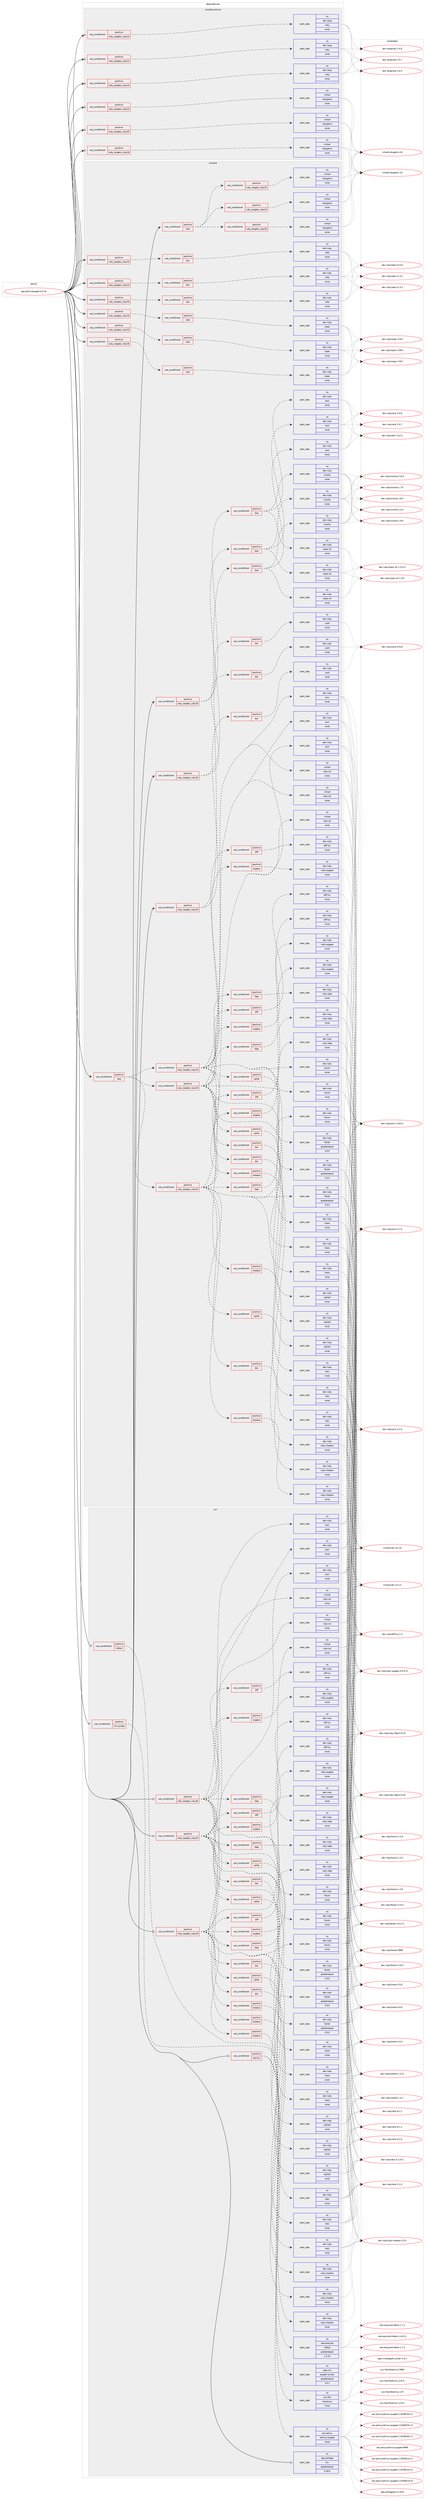 digraph prolog {

# *************
# Graph options
# *************

newrank=true;
concentrate=true;
compound=true;
graph [rankdir=LR,fontname=Helvetica,fontsize=10,ranksep=1.5];#, ranksep=2.5, nodesep=0.2];
edge  [arrowhead=vee];
node  [fontname=Helvetica,fontsize=10];

# **********
# The ebuild
# **********

subgraph cluster_leftcol {
color=gray;
rank=same;
label=<<i>ebuild</i>>;
id [label="app-admin/puppet-5.5.16", color=red, width=4, href="../app-admin/puppet-5.5.16.svg"];
}

# ****************
# The dependencies
# ****************

subgraph cluster_midcol {
color=gray;
label=<<i>dependencies</i>>;
subgraph cluster_compile {
fillcolor="#eeeeee";
style=filled;
label=<<i>compile</i>>;
subgraph cond111400 {
dependency468687 [label=<<TABLE BORDER="0" CELLBORDER="1" CELLSPACING="0" CELLPADDING="4"><TR><TD ROWSPAN="3" CELLPADDING="10">use_conditional</TD></TR><TR><TD>positive</TD></TR><TR><TD>ruby_targets_ruby24</TD></TR></TABLE>>, shape=none, color=red];
subgraph cond111401 {
dependency468688 [label=<<TABLE BORDER="0" CELLBORDER="1" CELLSPACING="0" CELLPADDING="4"><TR><TD ROWSPAN="3" CELLPADDING="10">use_conditional</TD></TR><TR><TD>positive</TD></TR><TR><TD>doc</TD></TR></TABLE>>, shape=none, color=red];
subgraph pack348752 {
dependency468689 [label=<<TABLE BORDER="0" CELLBORDER="1" CELLSPACING="0" CELLPADDING="4" WIDTH="220"><TR><TD ROWSPAN="6" CELLPADDING="30">pack_dep</TD></TR><TR><TD WIDTH="110">no</TD></TR><TR><TD>dev-ruby</TD></TR><TR><TD>rake</TD></TR><TR><TD>none</TD></TR><TR><TD></TD></TR></TABLE>>, shape=none, color=blue];
}
dependency468688:e -> dependency468689:w [weight=20,style="dashed",arrowhead="vee"];
}
dependency468687:e -> dependency468688:w [weight=20,style="dashed",arrowhead="vee"];
}
id:e -> dependency468687:w [weight=20,style="solid",arrowhead="vee"];
subgraph cond111402 {
dependency468690 [label=<<TABLE BORDER="0" CELLBORDER="1" CELLSPACING="0" CELLPADDING="4"><TR><TD ROWSPAN="3" CELLPADDING="10">use_conditional</TD></TR><TR><TD>positive</TD></TR><TR><TD>ruby_targets_ruby24</TD></TR></TABLE>>, shape=none, color=red];
subgraph cond111403 {
dependency468691 [label=<<TABLE BORDER="0" CELLBORDER="1" CELLSPACING="0" CELLPADDING="4"><TR><TD ROWSPAN="3" CELLPADDING="10">use_conditional</TD></TR><TR><TD>positive</TD></TR><TR><TD>doc</TD></TR></TABLE>>, shape=none, color=red];
subgraph pack348753 {
dependency468692 [label=<<TABLE BORDER="0" CELLBORDER="1" CELLSPACING="0" CELLPADDING="4" WIDTH="220"><TR><TD ROWSPAN="6" CELLPADDING="30">pack_dep</TD></TR><TR><TD WIDTH="110">no</TD></TR><TR><TD>dev-ruby</TD></TR><TR><TD>yard</TD></TR><TR><TD>none</TD></TR><TR><TD></TD></TR></TABLE>>, shape=none, color=blue];
}
dependency468691:e -> dependency468692:w [weight=20,style="dashed",arrowhead="vee"];
}
dependency468690:e -> dependency468691:w [weight=20,style="dashed",arrowhead="vee"];
subgraph cond111404 {
dependency468693 [label=<<TABLE BORDER="0" CELLBORDER="1" CELLSPACING="0" CELLPADDING="4"><TR><TD ROWSPAN="3" CELLPADDING="10">use_conditional</TD></TR><TR><TD>positive</TD></TR><TR><TD>test</TD></TR></TABLE>>, shape=none, color=red];
subgraph pack348754 {
dependency468694 [label=<<TABLE BORDER="0" CELLBORDER="1" CELLSPACING="0" CELLPADDING="4" WIDTH="220"><TR><TD ROWSPAN="6" CELLPADDING="30">pack_dep</TD></TR><TR><TD WIDTH="110">no</TD></TR><TR><TD>dev-ruby</TD></TR><TR><TD>mocha</TD></TR><TR><TD>none</TD></TR><TR><TD></TD></TR></TABLE>>, shape=none, color=blue];
}
dependency468693:e -> dependency468694:w [weight=20,style="dashed",arrowhead="vee"];
subgraph pack348755 {
dependency468695 [label=<<TABLE BORDER="0" CELLBORDER="1" CELLSPACING="0" CELLPADDING="4" WIDTH="220"><TR><TD ROWSPAN="6" CELLPADDING="30">pack_dep</TD></TR><TR><TD WIDTH="110">no</TD></TR><TR><TD>dev-ruby</TD></TR><TR><TD>rack</TD></TR><TR><TD>none</TD></TR><TR><TD></TD></TR></TABLE>>, shape=none, color=blue];
}
dependency468693:e -> dependency468695:w [weight=20,style="dashed",arrowhead="vee"];
subgraph pack348756 {
dependency468696 [label=<<TABLE BORDER="0" CELLBORDER="1" CELLSPACING="0" CELLPADDING="4" WIDTH="220"><TR><TD ROWSPAN="6" CELLPADDING="30">pack_dep</TD></TR><TR><TD WIDTH="110">no</TD></TR><TR><TD>dev-ruby</TD></TR><TR><TD>rspec-its</TD></TR><TR><TD>none</TD></TR><TR><TD></TD></TR></TABLE>>, shape=none, color=blue];
}
dependency468693:e -> dependency468696:w [weight=20,style="dashed",arrowhead="vee"];
}
dependency468690:e -> dependency468693:w [weight=20,style="dashed",arrowhead="vee"];
}
id:e -> dependency468690:w [weight=20,style="solid",arrowhead="vee"];
subgraph cond111405 {
dependency468697 [label=<<TABLE BORDER="0" CELLBORDER="1" CELLSPACING="0" CELLPADDING="4"><TR><TD ROWSPAN="3" CELLPADDING="10">use_conditional</TD></TR><TR><TD>positive</TD></TR><TR><TD>ruby_targets_ruby24</TD></TR></TABLE>>, shape=none, color=red];
subgraph cond111406 {
dependency468698 [label=<<TABLE BORDER="0" CELLBORDER="1" CELLSPACING="0" CELLPADDING="4"><TR><TD ROWSPAN="3" CELLPADDING="10">use_conditional</TD></TR><TR><TD>positive</TD></TR><TR><TD>test</TD></TR></TABLE>>, shape=none, color=red];
subgraph pack348757 {
dependency468699 [label=<<TABLE BORDER="0" CELLBORDER="1" CELLSPACING="0" CELLPADDING="4" WIDTH="220"><TR><TD ROWSPAN="6" CELLPADDING="30">pack_dep</TD></TR><TR><TD WIDTH="110">no</TD></TR><TR><TD>dev-ruby</TD></TR><TR><TD>rspec</TD></TR><TR><TD>none</TD></TR><TR><TD></TD></TR></TABLE>>, shape=none, color=blue];
}
dependency468698:e -> dependency468699:w [weight=20,style="dashed",arrowhead="vee"];
}
dependency468697:e -> dependency468698:w [weight=20,style="dashed",arrowhead="vee"];
}
id:e -> dependency468697:w [weight=20,style="solid",arrowhead="vee"];
subgraph cond111407 {
dependency468700 [label=<<TABLE BORDER="0" CELLBORDER="1" CELLSPACING="0" CELLPADDING="4"><TR><TD ROWSPAN="3" CELLPADDING="10">use_conditional</TD></TR><TR><TD>positive</TD></TR><TR><TD>ruby_targets_ruby25</TD></TR></TABLE>>, shape=none, color=red];
subgraph cond111408 {
dependency468701 [label=<<TABLE BORDER="0" CELLBORDER="1" CELLSPACING="0" CELLPADDING="4"><TR><TD ROWSPAN="3" CELLPADDING="10">use_conditional</TD></TR><TR><TD>positive</TD></TR><TR><TD>doc</TD></TR></TABLE>>, shape=none, color=red];
subgraph pack348758 {
dependency468702 [label=<<TABLE BORDER="0" CELLBORDER="1" CELLSPACING="0" CELLPADDING="4" WIDTH="220"><TR><TD ROWSPAN="6" CELLPADDING="30">pack_dep</TD></TR><TR><TD WIDTH="110">no</TD></TR><TR><TD>dev-ruby</TD></TR><TR><TD>rake</TD></TR><TR><TD>none</TD></TR><TR><TD></TD></TR></TABLE>>, shape=none, color=blue];
}
dependency468701:e -> dependency468702:w [weight=20,style="dashed",arrowhead="vee"];
}
dependency468700:e -> dependency468701:w [weight=20,style="dashed",arrowhead="vee"];
}
id:e -> dependency468700:w [weight=20,style="solid",arrowhead="vee"];
subgraph cond111409 {
dependency468703 [label=<<TABLE BORDER="0" CELLBORDER="1" CELLSPACING="0" CELLPADDING="4"><TR><TD ROWSPAN="3" CELLPADDING="10">use_conditional</TD></TR><TR><TD>positive</TD></TR><TR><TD>ruby_targets_ruby25</TD></TR></TABLE>>, shape=none, color=red];
subgraph cond111410 {
dependency468704 [label=<<TABLE BORDER="0" CELLBORDER="1" CELLSPACING="0" CELLPADDING="4"><TR><TD ROWSPAN="3" CELLPADDING="10">use_conditional</TD></TR><TR><TD>positive</TD></TR><TR><TD>doc</TD></TR></TABLE>>, shape=none, color=red];
subgraph pack348759 {
dependency468705 [label=<<TABLE BORDER="0" CELLBORDER="1" CELLSPACING="0" CELLPADDING="4" WIDTH="220"><TR><TD ROWSPAN="6" CELLPADDING="30">pack_dep</TD></TR><TR><TD WIDTH="110">no</TD></TR><TR><TD>dev-ruby</TD></TR><TR><TD>yard</TD></TR><TR><TD>none</TD></TR><TR><TD></TD></TR></TABLE>>, shape=none, color=blue];
}
dependency468704:e -> dependency468705:w [weight=20,style="dashed",arrowhead="vee"];
}
dependency468703:e -> dependency468704:w [weight=20,style="dashed",arrowhead="vee"];
subgraph cond111411 {
dependency468706 [label=<<TABLE BORDER="0" CELLBORDER="1" CELLSPACING="0" CELLPADDING="4"><TR><TD ROWSPAN="3" CELLPADDING="10">use_conditional</TD></TR><TR><TD>positive</TD></TR><TR><TD>test</TD></TR></TABLE>>, shape=none, color=red];
subgraph pack348760 {
dependency468707 [label=<<TABLE BORDER="0" CELLBORDER="1" CELLSPACING="0" CELLPADDING="4" WIDTH="220"><TR><TD ROWSPAN="6" CELLPADDING="30">pack_dep</TD></TR><TR><TD WIDTH="110">no</TD></TR><TR><TD>dev-ruby</TD></TR><TR><TD>mocha</TD></TR><TR><TD>none</TD></TR><TR><TD></TD></TR></TABLE>>, shape=none, color=blue];
}
dependency468706:e -> dependency468707:w [weight=20,style="dashed",arrowhead="vee"];
subgraph pack348761 {
dependency468708 [label=<<TABLE BORDER="0" CELLBORDER="1" CELLSPACING="0" CELLPADDING="4" WIDTH="220"><TR><TD ROWSPAN="6" CELLPADDING="30">pack_dep</TD></TR><TR><TD WIDTH="110">no</TD></TR><TR><TD>dev-ruby</TD></TR><TR><TD>rack</TD></TR><TR><TD>none</TD></TR><TR><TD></TD></TR></TABLE>>, shape=none, color=blue];
}
dependency468706:e -> dependency468708:w [weight=20,style="dashed",arrowhead="vee"];
subgraph pack348762 {
dependency468709 [label=<<TABLE BORDER="0" CELLBORDER="1" CELLSPACING="0" CELLPADDING="4" WIDTH="220"><TR><TD ROWSPAN="6" CELLPADDING="30">pack_dep</TD></TR><TR><TD WIDTH="110">no</TD></TR><TR><TD>dev-ruby</TD></TR><TR><TD>rspec-its</TD></TR><TR><TD>none</TD></TR><TR><TD></TD></TR></TABLE>>, shape=none, color=blue];
}
dependency468706:e -> dependency468709:w [weight=20,style="dashed",arrowhead="vee"];
}
dependency468703:e -> dependency468706:w [weight=20,style="dashed",arrowhead="vee"];
}
id:e -> dependency468703:w [weight=20,style="solid",arrowhead="vee"];
subgraph cond111412 {
dependency468710 [label=<<TABLE BORDER="0" CELLBORDER="1" CELLSPACING="0" CELLPADDING="4"><TR><TD ROWSPAN="3" CELLPADDING="10">use_conditional</TD></TR><TR><TD>positive</TD></TR><TR><TD>ruby_targets_ruby25</TD></TR></TABLE>>, shape=none, color=red];
subgraph cond111413 {
dependency468711 [label=<<TABLE BORDER="0" CELLBORDER="1" CELLSPACING="0" CELLPADDING="4"><TR><TD ROWSPAN="3" CELLPADDING="10">use_conditional</TD></TR><TR><TD>positive</TD></TR><TR><TD>test</TD></TR></TABLE>>, shape=none, color=red];
subgraph pack348763 {
dependency468712 [label=<<TABLE BORDER="0" CELLBORDER="1" CELLSPACING="0" CELLPADDING="4" WIDTH="220"><TR><TD ROWSPAN="6" CELLPADDING="30">pack_dep</TD></TR><TR><TD WIDTH="110">no</TD></TR><TR><TD>dev-ruby</TD></TR><TR><TD>rspec</TD></TR><TR><TD>none</TD></TR><TR><TD></TD></TR></TABLE>>, shape=none, color=blue];
}
dependency468711:e -> dependency468712:w [weight=20,style="dashed",arrowhead="vee"];
}
dependency468710:e -> dependency468711:w [weight=20,style="dashed",arrowhead="vee"];
}
id:e -> dependency468710:w [weight=20,style="solid",arrowhead="vee"];
subgraph cond111414 {
dependency468713 [label=<<TABLE BORDER="0" CELLBORDER="1" CELLSPACING="0" CELLPADDING="4"><TR><TD ROWSPAN="3" CELLPADDING="10">use_conditional</TD></TR><TR><TD>positive</TD></TR><TR><TD>ruby_targets_ruby26</TD></TR></TABLE>>, shape=none, color=red];
subgraph cond111415 {
dependency468714 [label=<<TABLE BORDER="0" CELLBORDER="1" CELLSPACING="0" CELLPADDING="4"><TR><TD ROWSPAN="3" CELLPADDING="10">use_conditional</TD></TR><TR><TD>positive</TD></TR><TR><TD>doc</TD></TR></TABLE>>, shape=none, color=red];
subgraph pack348764 {
dependency468715 [label=<<TABLE BORDER="0" CELLBORDER="1" CELLSPACING="0" CELLPADDING="4" WIDTH="220"><TR><TD ROWSPAN="6" CELLPADDING="30">pack_dep</TD></TR><TR><TD WIDTH="110">no</TD></TR><TR><TD>dev-ruby</TD></TR><TR><TD>rake</TD></TR><TR><TD>none</TD></TR><TR><TD></TD></TR></TABLE>>, shape=none, color=blue];
}
dependency468714:e -> dependency468715:w [weight=20,style="dashed",arrowhead="vee"];
}
dependency468713:e -> dependency468714:w [weight=20,style="dashed",arrowhead="vee"];
}
id:e -> dependency468713:w [weight=20,style="solid",arrowhead="vee"];
subgraph cond111416 {
dependency468716 [label=<<TABLE BORDER="0" CELLBORDER="1" CELLSPACING="0" CELLPADDING="4"><TR><TD ROWSPAN="3" CELLPADDING="10">use_conditional</TD></TR><TR><TD>positive</TD></TR><TR><TD>ruby_targets_ruby26</TD></TR></TABLE>>, shape=none, color=red];
subgraph cond111417 {
dependency468717 [label=<<TABLE BORDER="0" CELLBORDER="1" CELLSPACING="0" CELLPADDING="4"><TR><TD ROWSPAN="3" CELLPADDING="10">use_conditional</TD></TR><TR><TD>positive</TD></TR><TR><TD>doc</TD></TR></TABLE>>, shape=none, color=red];
subgraph pack348765 {
dependency468718 [label=<<TABLE BORDER="0" CELLBORDER="1" CELLSPACING="0" CELLPADDING="4" WIDTH="220"><TR><TD ROWSPAN="6" CELLPADDING="30">pack_dep</TD></TR><TR><TD WIDTH="110">no</TD></TR><TR><TD>dev-ruby</TD></TR><TR><TD>yard</TD></TR><TR><TD>none</TD></TR><TR><TD></TD></TR></TABLE>>, shape=none, color=blue];
}
dependency468717:e -> dependency468718:w [weight=20,style="dashed",arrowhead="vee"];
}
dependency468716:e -> dependency468717:w [weight=20,style="dashed",arrowhead="vee"];
subgraph cond111418 {
dependency468719 [label=<<TABLE BORDER="0" CELLBORDER="1" CELLSPACING="0" CELLPADDING="4"><TR><TD ROWSPAN="3" CELLPADDING="10">use_conditional</TD></TR><TR><TD>positive</TD></TR><TR><TD>test</TD></TR></TABLE>>, shape=none, color=red];
subgraph pack348766 {
dependency468720 [label=<<TABLE BORDER="0" CELLBORDER="1" CELLSPACING="0" CELLPADDING="4" WIDTH="220"><TR><TD ROWSPAN="6" CELLPADDING="30">pack_dep</TD></TR><TR><TD WIDTH="110">no</TD></TR><TR><TD>dev-ruby</TD></TR><TR><TD>mocha</TD></TR><TR><TD>none</TD></TR><TR><TD></TD></TR></TABLE>>, shape=none, color=blue];
}
dependency468719:e -> dependency468720:w [weight=20,style="dashed",arrowhead="vee"];
subgraph pack348767 {
dependency468721 [label=<<TABLE BORDER="0" CELLBORDER="1" CELLSPACING="0" CELLPADDING="4" WIDTH="220"><TR><TD ROWSPAN="6" CELLPADDING="30">pack_dep</TD></TR><TR><TD WIDTH="110">no</TD></TR><TR><TD>dev-ruby</TD></TR><TR><TD>rack</TD></TR><TR><TD>none</TD></TR><TR><TD></TD></TR></TABLE>>, shape=none, color=blue];
}
dependency468719:e -> dependency468721:w [weight=20,style="dashed",arrowhead="vee"];
subgraph pack348768 {
dependency468722 [label=<<TABLE BORDER="0" CELLBORDER="1" CELLSPACING="0" CELLPADDING="4" WIDTH="220"><TR><TD ROWSPAN="6" CELLPADDING="30">pack_dep</TD></TR><TR><TD WIDTH="110">no</TD></TR><TR><TD>dev-ruby</TD></TR><TR><TD>rspec-its</TD></TR><TR><TD>none</TD></TR><TR><TD></TD></TR></TABLE>>, shape=none, color=blue];
}
dependency468719:e -> dependency468722:w [weight=20,style="dashed",arrowhead="vee"];
}
dependency468716:e -> dependency468719:w [weight=20,style="dashed",arrowhead="vee"];
}
id:e -> dependency468716:w [weight=20,style="solid",arrowhead="vee"];
subgraph cond111419 {
dependency468723 [label=<<TABLE BORDER="0" CELLBORDER="1" CELLSPACING="0" CELLPADDING="4"><TR><TD ROWSPAN="3" CELLPADDING="10">use_conditional</TD></TR><TR><TD>positive</TD></TR><TR><TD>ruby_targets_ruby26</TD></TR></TABLE>>, shape=none, color=red];
subgraph cond111420 {
dependency468724 [label=<<TABLE BORDER="0" CELLBORDER="1" CELLSPACING="0" CELLPADDING="4"><TR><TD ROWSPAN="3" CELLPADDING="10">use_conditional</TD></TR><TR><TD>positive</TD></TR><TR><TD>test</TD></TR></TABLE>>, shape=none, color=red];
subgraph pack348769 {
dependency468725 [label=<<TABLE BORDER="0" CELLBORDER="1" CELLSPACING="0" CELLPADDING="4" WIDTH="220"><TR><TD ROWSPAN="6" CELLPADDING="30">pack_dep</TD></TR><TR><TD WIDTH="110">no</TD></TR><TR><TD>dev-ruby</TD></TR><TR><TD>rspec</TD></TR><TR><TD>none</TD></TR><TR><TD></TD></TR></TABLE>>, shape=none, color=blue];
}
dependency468724:e -> dependency468725:w [weight=20,style="dashed",arrowhead="vee"];
}
dependency468723:e -> dependency468724:w [weight=20,style="dashed",arrowhead="vee"];
}
id:e -> dependency468723:w [weight=20,style="solid",arrowhead="vee"];
subgraph cond111421 {
dependency468726 [label=<<TABLE BORDER="0" CELLBORDER="1" CELLSPACING="0" CELLPADDING="4"><TR><TD ROWSPAN="3" CELLPADDING="10">use_conditional</TD></TR><TR><TD>positive</TD></TR><TR><TD>test</TD></TR></TABLE>>, shape=none, color=red];
subgraph cond111422 {
dependency468727 [label=<<TABLE BORDER="0" CELLBORDER="1" CELLSPACING="0" CELLPADDING="4"><TR><TD ROWSPAN="3" CELLPADDING="10">use_conditional</TD></TR><TR><TD>positive</TD></TR><TR><TD>ruby_targets_ruby24</TD></TR></TABLE>>, shape=none, color=red];
subgraph pack348770 {
dependency468728 [label=<<TABLE BORDER="0" CELLBORDER="1" CELLSPACING="0" CELLPADDING="4" WIDTH="220"><TR><TD ROWSPAN="6" CELLPADDING="30">pack_dep</TD></TR><TR><TD WIDTH="110">no</TD></TR><TR><TD>dev-ruby</TD></TR><TR><TD>hiera</TD></TR><TR><TD>none</TD></TR><TR><TD></TD></TR></TABLE>>, shape=none, color=blue];
}
dependency468727:e -> dependency468728:w [weight=20,style="dashed",arrowhead="vee"];
subgraph pack348771 {
dependency468729 [label=<<TABLE BORDER="0" CELLBORDER="1" CELLSPACING="0" CELLPADDING="4" WIDTH="220"><TR><TD ROWSPAN="6" CELLPADDING="30">pack_dep</TD></TR><TR><TD WIDTH="110">no</TD></TR><TR><TD>dev-ruby</TD></TR><TR><TD>json</TD></TR><TR><TD>none</TD></TR><TR><TD></TD></TR></TABLE>>, shape=none, color=blue];
}
dependency468727:e -> dependency468729:w [weight=20,style="dashed",arrowhead="vee"];
subgraph pack348772 {
dependency468730 [label=<<TABLE BORDER="0" CELLBORDER="1" CELLSPACING="0" CELLPADDING="4" WIDTH="220"><TR><TD ROWSPAN="6" CELLPADDING="30">pack_dep</TD></TR><TR><TD WIDTH="110">no</TD></TR><TR><TD>dev-ruby</TD></TR><TR><TD>facter</TD></TR><TR><TD>greaterequal</TD></TR><TR><TD>3.0.0</TD></TR></TABLE>>, shape=none, color=blue];
}
dependency468727:e -> dependency468730:w [weight=20,style="dashed",arrowhead="vee"];
subgraph cond111423 {
dependency468731 [label=<<TABLE BORDER="0" CELLBORDER="1" CELLSPACING="0" CELLPADDING="4"><TR><TD ROWSPAN="3" CELLPADDING="10">use_conditional</TD></TR><TR><TD>positive</TD></TR><TR><TD>augeas</TD></TR></TABLE>>, shape=none, color=red];
subgraph pack348773 {
dependency468732 [label=<<TABLE BORDER="0" CELLBORDER="1" CELLSPACING="0" CELLPADDING="4" WIDTH="220"><TR><TD ROWSPAN="6" CELLPADDING="30">pack_dep</TD></TR><TR><TD WIDTH="110">no</TD></TR><TR><TD>dev-ruby</TD></TR><TR><TD>ruby-augeas</TD></TR><TR><TD>none</TD></TR><TR><TD></TD></TR></TABLE>>, shape=none, color=blue];
}
dependency468731:e -> dependency468732:w [weight=20,style="dashed",arrowhead="vee"];
}
dependency468727:e -> dependency468731:w [weight=20,style="dashed",arrowhead="vee"];
subgraph cond111424 {
dependency468733 [label=<<TABLE BORDER="0" CELLBORDER="1" CELLSPACING="0" CELLPADDING="4"><TR><TD ROWSPAN="3" CELLPADDING="10">use_conditional</TD></TR><TR><TD>positive</TD></TR><TR><TD>diff</TD></TR></TABLE>>, shape=none, color=red];
subgraph pack348774 {
dependency468734 [label=<<TABLE BORDER="0" CELLBORDER="1" CELLSPACING="0" CELLPADDING="4" WIDTH="220"><TR><TD ROWSPAN="6" CELLPADDING="30">pack_dep</TD></TR><TR><TD WIDTH="110">no</TD></TR><TR><TD>dev-ruby</TD></TR><TR><TD>diff-lcs</TD></TR><TR><TD>none</TD></TR><TR><TD></TD></TR></TABLE>>, shape=none, color=blue];
}
dependency468733:e -> dependency468734:w [weight=20,style="dashed",arrowhead="vee"];
}
dependency468727:e -> dependency468733:w [weight=20,style="dashed",arrowhead="vee"];
subgraph cond111425 {
dependency468735 [label=<<TABLE BORDER="0" CELLBORDER="1" CELLSPACING="0" CELLPADDING="4"><TR><TD ROWSPAN="3" CELLPADDING="10">use_conditional</TD></TR><TR><TD>positive</TD></TR><TR><TD>doc</TD></TR></TABLE>>, shape=none, color=red];
subgraph pack348775 {
dependency468736 [label=<<TABLE BORDER="0" CELLBORDER="1" CELLSPACING="0" CELLPADDING="4" WIDTH="220"><TR><TD ROWSPAN="6" CELLPADDING="30">pack_dep</TD></TR><TR><TD WIDTH="110">no</TD></TR><TR><TD>dev-ruby</TD></TR><TR><TD>rdoc</TD></TR><TR><TD>none</TD></TR><TR><TD></TD></TR></TABLE>>, shape=none, color=blue];
}
dependency468735:e -> dependency468736:w [weight=20,style="dashed",arrowhead="vee"];
}
dependency468727:e -> dependency468735:w [weight=20,style="dashed",arrowhead="vee"];
subgraph cond111426 {
dependency468737 [label=<<TABLE BORDER="0" CELLBORDER="1" CELLSPACING="0" CELLPADDING="4"><TR><TD ROWSPAN="3" CELLPADDING="10">use_conditional</TD></TR><TR><TD>positive</TD></TR><TR><TD>ldap</TD></TR></TABLE>>, shape=none, color=red];
subgraph pack348776 {
dependency468738 [label=<<TABLE BORDER="0" CELLBORDER="1" CELLSPACING="0" CELLPADDING="4" WIDTH="220"><TR><TD ROWSPAN="6" CELLPADDING="30">pack_dep</TD></TR><TR><TD WIDTH="110">no</TD></TR><TR><TD>dev-ruby</TD></TR><TR><TD>ruby-ldap</TD></TR><TR><TD>none</TD></TR><TR><TD></TD></TR></TABLE>>, shape=none, color=blue];
}
dependency468737:e -> dependency468738:w [weight=20,style="dashed",arrowhead="vee"];
}
dependency468727:e -> dependency468737:w [weight=20,style="dashed",arrowhead="vee"];
subgraph cond111427 {
dependency468739 [label=<<TABLE BORDER="0" CELLBORDER="1" CELLSPACING="0" CELLPADDING="4"><TR><TD ROWSPAN="3" CELLPADDING="10">use_conditional</TD></TR><TR><TD>positive</TD></TR><TR><TD>shadow</TD></TR></TABLE>>, shape=none, color=red];
subgraph pack348777 {
dependency468740 [label=<<TABLE BORDER="0" CELLBORDER="1" CELLSPACING="0" CELLPADDING="4" WIDTH="220"><TR><TD ROWSPAN="6" CELLPADDING="30">pack_dep</TD></TR><TR><TD WIDTH="110">no</TD></TR><TR><TD>dev-ruby</TD></TR><TR><TD>ruby-shadow</TD></TR><TR><TD>none</TD></TR><TR><TD></TD></TR></TABLE>>, shape=none, color=blue];
}
dependency468739:e -> dependency468740:w [weight=20,style="dashed",arrowhead="vee"];
}
dependency468727:e -> dependency468739:w [weight=20,style="dashed",arrowhead="vee"];
subgraph cond111428 {
dependency468741 [label=<<TABLE BORDER="0" CELLBORDER="1" CELLSPACING="0" CELLPADDING="4"><TR><TD ROWSPAN="3" CELLPADDING="10">use_conditional</TD></TR><TR><TD>positive</TD></TR><TR><TD>sqlite</TD></TR></TABLE>>, shape=none, color=red];
subgraph pack348778 {
dependency468742 [label=<<TABLE BORDER="0" CELLBORDER="1" CELLSPACING="0" CELLPADDING="4" WIDTH="220"><TR><TD ROWSPAN="6" CELLPADDING="30">pack_dep</TD></TR><TR><TD WIDTH="110">no</TD></TR><TR><TD>dev-ruby</TD></TR><TR><TD>sqlite3</TD></TR><TR><TD>none</TD></TR><TR><TD></TD></TR></TABLE>>, shape=none, color=blue];
}
dependency468741:e -> dependency468742:w [weight=20,style="dashed",arrowhead="vee"];
}
dependency468727:e -> dependency468741:w [weight=20,style="dashed",arrowhead="vee"];
subgraph pack348779 {
dependency468743 [label=<<TABLE BORDER="0" CELLBORDER="1" CELLSPACING="0" CELLPADDING="4" WIDTH="220"><TR><TD ROWSPAN="6" CELLPADDING="30">pack_dep</TD></TR><TR><TD WIDTH="110">no</TD></TR><TR><TD>virtual</TD></TR><TR><TD>ruby-ssl</TD></TR><TR><TD>none</TD></TR><TR><TD></TD></TR></TABLE>>, shape=none, color=blue];
}
dependency468727:e -> dependency468743:w [weight=20,style="dashed",arrowhead="vee"];
subgraph pack348780 {
dependency468744 [label=<<TABLE BORDER="0" CELLBORDER="1" CELLSPACING="0" CELLPADDING="4" WIDTH="220"><TR><TD ROWSPAN="6" CELLPADDING="30">pack_dep</TD></TR><TR><TD WIDTH="110">no</TD></TR><TR><TD>dev-ruby</TD></TR><TR><TD>hocon</TD></TR><TR><TD>none</TD></TR><TR><TD></TD></TR></TABLE>>, shape=none, color=blue];
}
dependency468727:e -> dependency468744:w [weight=20,style="dashed",arrowhead="vee"];
}
dependency468726:e -> dependency468727:w [weight=20,style="dashed",arrowhead="vee"];
subgraph cond111429 {
dependency468745 [label=<<TABLE BORDER="0" CELLBORDER="1" CELLSPACING="0" CELLPADDING="4"><TR><TD ROWSPAN="3" CELLPADDING="10">use_conditional</TD></TR><TR><TD>positive</TD></TR><TR><TD>ruby_targets_ruby25</TD></TR></TABLE>>, shape=none, color=red];
subgraph pack348781 {
dependency468746 [label=<<TABLE BORDER="0" CELLBORDER="1" CELLSPACING="0" CELLPADDING="4" WIDTH="220"><TR><TD ROWSPAN="6" CELLPADDING="30">pack_dep</TD></TR><TR><TD WIDTH="110">no</TD></TR><TR><TD>dev-ruby</TD></TR><TR><TD>hiera</TD></TR><TR><TD>none</TD></TR><TR><TD></TD></TR></TABLE>>, shape=none, color=blue];
}
dependency468745:e -> dependency468746:w [weight=20,style="dashed",arrowhead="vee"];
subgraph pack348782 {
dependency468747 [label=<<TABLE BORDER="0" CELLBORDER="1" CELLSPACING="0" CELLPADDING="4" WIDTH="220"><TR><TD ROWSPAN="6" CELLPADDING="30">pack_dep</TD></TR><TR><TD WIDTH="110">no</TD></TR><TR><TD>dev-ruby</TD></TR><TR><TD>json</TD></TR><TR><TD>none</TD></TR><TR><TD></TD></TR></TABLE>>, shape=none, color=blue];
}
dependency468745:e -> dependency468747:w [weight=20,style="dashed",arrowhead="vee"];
subgraph pack348783 {
dependency468748 [label=<<TABLE BORDER="0" CELLBORDER="1" CELLSPACING="0" CELLPADDING="4" WIDTH="220"><TR><TD ROWSPAN="6" CELLPADDING="30">pack_dep</TD></TR><TR><TD WIDTH="110">no</TD></TR><TR><TD>dev-ruby</TD></TR><TR><TD>facter</TD></TR><TR><TD>greaterequal</TD></TR><TR><TD>3.0.0</TD></TR></TABLE>>, shape=none, color=blue];
}
dependency468745:e -> dependency468748:w [weight=20,style="dashed",arrowhead="vee"];
subgraph cond111430 {
dependency468749 [label=<<TABLE BORDER="0" CELLBORDER="1" CELLSPACING="0" CELLPADDING="4"><TR><TD ROWSPAN="3" CELLPADDING="10">use_conditional</TD></TR><TR><TD>positive</TD></TR><TR><TD>augeas</TD></TR></TABLE>>, shape=none, color=red];
subgraph pack348784 {
dependency468750 [label=<<TABLE BORDER="0" CELLBORDER="1" CELLSPACING="0" CELLPADDING="4" WIDTH="220"><TR><TD ROWSPAN="6" CELLPADDING="30">pack_dep</TD></TR><TR><TD WIDTH="110">no</TD></TR><TR><TD>dev-ruby</TD></TR><TR><TD>ruby-augeas</TD></TR><TR><TD>none</TD></TR><TR><TD></TD></TR></TABLE>>, shape=none, color=blue];
}
dependency468749:e -> dependency468750:w [weight=20,style="dashed",arrowhead="vee"];
}
dependency468745:e -> dependency468749:w [weight=20,style="dashed",arrowhead="vee"];
subgraph cond111431 {
dependency468751 [label=<<TABLE BORDER="0" CELLBORDER="1" CELLSPACING="0" CELLPADDING="4"><TR><TD ROWSPAN="3" CELLPADDING="10">use_conditional</TD></TR><TR><TD>positive</TD></TR><TR><TD>diff</TD></TR></TABLE>>, shape=none, color=red];
subgraph pack348785 {
dependency468752 [label=<<TABLE BORDER="0" CELLBORDER="1" CELLSPACING="0" CELLPADDING="4" WIDTH="220"><TR><TD ROWSPAN="6" CELLPADDING="30">pack_dep</TD></TR><TR><TD WIDTH="110">no</TD></TR><TR><TD>dev-ruby</TD></TR><TR><TD>diff-lcs</TD></TR><TR><TD>none</TD></TR><TR><TD></TD></TR></TABLE>>, shape=none, color=blue];
}
dependency468751:e -> dependency468752:w [weight=20,style="dashed",arrowhead="vee"];
}
dependency468745:e -> dependency468751:w [weight=20,style="dashed",arrowhead="vee"];
subgraph cond111432 {
dependency468753 [label=<<TABLE BORDER="0" CELLBORDER="1" CELLSPACING="0" CELLPADDING="4"><TR><TD ROWSPAN="3" CELLPADDING="10">use_conditional</TD></TR><TR><TD>positive</TD></TR><TR><TD>doc</TD></TR></TABLE>>, shape=none, color=red];
subgraph pack348786 {
dependency468754 [label=<<TABLE BORDER="0" CELLBORDER="1" CELLSPACING="0" CELLPADDING="4" WIDTH="220"><TR><TD ROWSPAN="6" CELLPADDING="30">pack_dep</TD></TR><TR><TD WIDTH="110">no</TD></TR><TR><TD>dev-ruby</TD></TR><TR><TD>rdoc</TD></TR><TR><TD>none</TD></TR><TR><TD></TD></TR></TABLE>>, shape=none, color=blue];
}
dependency468753:e -> dependency468754:w [weight=20,style="dashed",arrowhead="vee"];
}
dependency468745:e -> dependency468753:w [weight=20,style="dashed",arrowhead="vee"];
subgraph cond111433 {
dependency468755 [label=<<TABLE BORDER="0" CELLBORDER="1" CELLSPACING="0" CELLPADDING="4"><TR><TD ROWSPAN="3" CELLPADDING="10">use_conditional</TD></TR><TR><TD>positive</TD></TR><TR><TD>ldap</TD></TR></TABLE>>, shape=none, color=red];
subgraph pack348787 {
dependency468756 [label=<<TABLE BORDER="0" CELLBORDER="1" CELLSPACING="0" CELLPADDING="4" WIDTH="220"><TR><TD ROWSPAN="6" CELLPADDING="30">pack_dep</TD></TR><TR><TD WIDTH="110">no</TD></TR><TR><TD>dev-ruby</TD></TR><TR><TD>ruby-ldap</TD></TR><TR><TD>none</TD></TR><TR><TD></TD></TR></TABLE>>, shape=none, color=blue];
}
dependency468755:e -> dependency468756:w [weight=20,style="dashed",arrowhead="vee"];
}
dependency468745:e -> dependency468755:w [weight=20,style="dashed",arrowhead="vee"];
subgraph cond111434 {
dependency468757 [label=<<TABLE BORDER="0" CELLBORDER="1" CELLSPACING="0" CELLPADDING="4"><TR><TD ROWSPAN="3" CELLPADDING="10">use_conditional</TD></TR><TR><TD>positive</TD></TR><TR><TD>shadow</TD></TR></TABLE>>, shape=none, color=red];
subgraph pack348788 {
dependency468758 [label=<<TABLE BORDER="0" CELLBORDER="1" CELLSPACING="0" CELLPADDING="4" WIDTH="220"><TR><TD ROWSPAN="6" CELLPADDING="30">pack_dep</TD></TR><TR><TD WIDTH="110">no</TD></TR><TR><TD>dev-ruby</TD></TR><TR><TD>ruby-shadow</TD></TR><TR><TD>none</TD></TR><TR><TD></TD></TR></TABLE>>, shape=none, color=blue];
}
dependency468757:e -> dependency468758:w [weight=20,style="dashed",arrowhead="vee"];
}
dependency468745:e -> dependency468757:w [weight=20,style="dashed",arrowhead="vee"];
subgraph cond111435 {
dependency468759 [label=<<TABLE BORDER="0" CELLBORDER="1" CELLSPACING="0" CELLPADDING="4"><TR><TD ROWSPAN="3" CELLPADDING="10">use_conditional</TD></TR><TR><TD>positive</TD></TR><TR><TD>sqlite</TD></TR></TABLE>>, shape=none, color=red];
subgraph pack348789 {
dependency468760 [label=<<TABLE BORDER="0" CELLBORDER="1" CELLSPACING="0" CELLPADDING="4" WIDTH="220"><TR><TD ROWSPAN="6" CELLPADDING="30">pack_dep</TD></TR><TR><TD WIDTH="110">no</TD></TR><TR><TD>dev-ruby</TD></TR><TR><TD>sqlite3</TD></TR><TR><TD>none</TD></TR><TR><TD></TD></TR></TABLE>>, shape=none, color=blue];
}
dependency468759:e -> dependency468760:w [weight=20,style="dashed",arrowhead="vee"];
}
dependency468745:e -> dependency468759:w [weight=20,style="dashed",arrowhead="vee"];
subgraph pack348790 {
dependency468761 [label=<<TABLE BORDER="0" CELLBORDER="1" CELLSPACING="0" CELLPADDING="4" WIDTH="220"><TR><TD ROWSPAN="6" CELLPADDING="30">pack_dep</TD></TR><TR><TD WIDTH="110">no</TD></TR><TR><TD>virtual</TD></TR><TR><TD>ruby-ssl</TD></TR><TR><TD>none</TD></TR><TR><TD></TD></TR></TABLE>>, shape=none, color=blue];
}
dependency468745:e -> dependency468761:w [weight=20,style="dashed",arrowhead="vee"];
subgraph pack348791 {
dependency468762 [label=<<TABLE BORDER="0" CELLBORDER="1" CELLSPACING="0" CELLPADDING="4" WIDTH="220"><TR><TD ROWSPAN="6" CELLPADDING="30">pack_dep</TD></TR><TR><TD WIDTH="110">no</TD></TR><TR><TD>dev-ruby</TD></TR><TR><TD>hocon</TD></TR><TR><TD>none</TD></TR><TR><TD></TD></TR></TABLE>>, shape=none, color=blue];
}
dependency468745:e -> dependency468762:w [weight=20,style="dashed",arrowhead="vee"];
}
dependency468726:e -> dependency468745:w [weight=20,style="dashed",arrowhead="vee"];
subgraph cond111436 {
dependency468763 [label=<<TABLE BORDER="0" CELLBORDER="1" CELLSPACING="0" CELLPADDING="4"><TR><TD ROWSPAN="3" CELLPADDING="10">use_conditional</TD></TR><TR><TD>positive</TD></TR><TR><TD>ruby_targets_ruby26</TD></TR></TABLE>>, shape=none, color=red];
subgraph pack348792 {
dependency468764 [label=<<TABLE BORDER="0" CELLBORDER="1" CELLSPACING="0" CELLPADDING="4" WIDTH="220"><TR><TD ROWSPAN="6" CELLPADDING="30">pack_dep</TD></TR><TR><TD WIDTH="110">no</TD></TR><TR><TD>dev-ruby</TD></TR><TR><TD>hiera</TD></TR><TR><TD>none</TD></TR><TR><TD></TD></TR></TABLE>>, shape=none, color=blue];
}
dependency468763:e -> dependency468764:w [weight=20,style="dashed",arrowhead="vee"];
subgraph pack348793 {
dependency468765 [label=<<TABLE BORDER="0" CELLBORDER="1" CELLSPACING="0" CELLPADDING="4" WIDTH="220"><TR><TD ROWSPAN="6" CELLPADDING="30">pack_dep</TD></TR><TR><TD WIDTH="110">no</TD></TR><TR><TD>dev-ruby</TD></TR><TR><TD>json</TD></TR><TR><TD>none</TD></TR><TR><TD></TD></TR></TABLE>>, shape=none, color=blue];
}
dependency468763:e -> dependency468765:w [weight=20,style="dashed",arrowhead="vee"];
subgraph pack348794 {
dependency468766 [label=<<TABLE BORDER="0" CELLBORDER="1" CELLSPACING="0" CELLPADDING="4" WIDTH="220"><TR><TD ROWSPAN="6" CELLPADDING="30">pack_dep</TD></TR><TR><TD WIDTH="110">no</TD></TR><TR><TD>dev-ruby</TD></TR><TR><TD>facter</TD></TR><TR><TD>greaterequal</TD></TR><TR><TD>3.0.0</TD></TR></TABLE>>, shape=none, color=blue];
}
dependency468763:e -> dependency468766:w [weight=20,style="dashed",arrowhead="vee"];
subgraph cond111437 {
dependency468767 [label=<<TABLE BORDER="0" CELLBORDER="1" CELLSPACING="0" CELLPADDING="4"><TR><TD ROWSPAN="3" CELLPADDING="10">use_conditional</TD></TR><TR><TD>positive</TD></TR><TR><TD>augeas</TD></TR></TABLE>>, shape=none, color=red];
subgraph pack348795 {
dependency468768 [label=<<TABLE BORDER="0" CELLBORDER="1" CELLSPACING="0" CELLPADDING="4" WIDTH="220"><TR><TD ROWSPAN="6" CELLPADDING="30">pack_dep</TD></TR><TR><TD WIDTH="110">no</TD></TR><TR><TD>dev-ruby</TD></TR><TR><TD>ruby-augeas</TD></TR><TR><TD>none</TD></TR><TR><TD></TD></TR></TABLE>>, shape=none, color=blue];
}
dependency468767:e -> dependency468768:w [weight=20,style="dashed",arrowhead="vee"];
}
dependency468763:e -> dependency468767:w [weight=20,style="dashed",arrowhead="vee"];
subgraph cond111438 {
dependency468769 [label=<<TABLE BORDER="0" CELLBORDER="1" CELLSPACING="0" CELLPADDING="4"><TR><TD ROWSPAN="3" CELLPADDING="10">use_conditional</TD></TR><TR><TD>positive</TD></TR><TR><TD>diff</TD></TR></TABLE>>, shape=none, color=red];
subgraph pack348796 {
dependency468770 [label=<<TABLE BORDER="0" CELLBORDER="1" CELLSPACING="0" CELLPADDING="4" WIDTH="220"><TR><TD ROWSPAN="6" CELLPADDING="30">pack_dep</TD></TR><TR><TD WIDTH="110">no</TD></TR><TR><TD>dev-ruby</TD></TR><TR><TD>diff-lcs</TD></TR><TR><TD>none</TD></TR><TR><TD></TD></TR></TABLE>>, shape=none, color=blue];
}
dependency468769:e -> dependency468770:w [weight=20,style="dashed",arrowhead="vee"];
}
dependency468763:e -> dependency468769:w [weight=20,style="dashed",arrowhead="vee"];
subgraph cond111439 {
dependency468771 [label=<<TABLE BORDER="0" CELLBORDER="1" CELLSPACING="0" CELLPADDING="4"><TR><TD ROWSPAN="3" CELLPADDING="10">use_conditional</TD></TR><TR><TD>positive</TD></TR><TR><TD>doc</TD></TR></TABLE>>, shape=none, color=red];
subgraph pack348797 {
dependency468772 [label=<<TABLE BORDER="0" CELLBORDER="1" CELLSPACING="0" CELLPADDING="4" WIDTH="220"><TR><TD ROWSPAN="6" CELLPADDING="30">pack_dep</TD></TR><TR><TD WIDTH="110">no</TD></TR><TR><TD>dev-ruby</TD></TR><TR><TD>rdoc</TD></TR><TR><TD>none</TD></TR><TR><TD></TD></TR></TABLE>>, shape=none, color=blue];
}
dependency468771:e -> dependency468772:w [weight=20,style="dashed",arrowhead="vee"];
}
dependency468763:e -> dependency468771:w [weight=20,style="dashed",arrowhead="vee"];
subgraph cond111440 {
dependency468773 [label=<<TABLE BORDER="0" CELLBORDER="1" CELLSPACING="0" CELLPADDING="4"><TR><TD ROWSPAN="3" CELLPADDING="10">use_conditional</TD></TR><TR><TD>positive</TD></TR><TR><TD>ldap</TD></TR></TABLE>>, shape=none, color=red];
subgraph pack348798 {
dependency468774 [label=<<TABLE BORDER="0" CELLBORDER="1" CELLSPACING="0" CELLPADDING="4" WIDTH="220"><TR><TD ROWSPAN="6" CELLPADDING="30">pack_dep</TD></TR><TR><TD WIDTH="110">no</TD></TR><TR><TD>dev-ruby</TD></TR><TR><TD>ruby-ldap</TD></TR><TR><TD>none</TD></TR><TR><TD></TD></TR></TABLE>>, shape=none, color=blue];
}
dependency468773:e -> dependency468774:w [weight=20,style="dashed",arrowhead="vee"];
}
dependency468763:e -> dependency468773:w [weight=20,style="dashed",arrowhead="vee"];
subgraph cond111441 {
dependency468775 [label=<<TABLE BORDER="0" CELLBORDER="1" CELLSPACING="0" CELLPADDING="4"><TR><TD ROWSPAN="3" CELLPADDING="10">use_conditional</TD></TR><TR><TD>positive</TD></TR><TR><TD>shadow</TD></TR></TABLE>>, shape=none, color=red];
subgraph pack348799 {
dependency468776 [label=<<TABLE BORDER="0" CELLBORDER="1" CELLSPACING="0" CELLPADDING="4" WIDTH="220"><TR><TD ROWSPAN="6" CELLPADDING="30">pack_dep</TD></TR><TR><TD WIDTH="110">no</TD></TR><TR><TD>dev-ruby</TD></TR><TR><TD>ruby-shadow</TD></TR><TR><TD>none</TD></TR><TR><TD></TD></TR></TABLE>>, shape=none, color=blue];
}
dependency468775:e -> dependency468776:w [weight=20,style="dashed",arrowhead="vee"];
}
dependency468763:e -> dependency468775:w [weight=20,style="dashed",arrowhead="vee"];
subgraph cond111442 {
dependency468777 [label=<<TABLE BORDER="0" CELLBORDER="1" CELLSPACING="0" CELLPADDING="4"><TR><TD ROWSPAN="3" CELLPADDING="10">use_conditional</TD></TR><TR><TD>positive</TD></TR><TR><TD>sqlite</TD></TR></TABLE>>, shape=none, color=red];
subgraph pack348800 {
dependency468778 [label=<<TABLE BORDER="0" CELLBORDER="1" CELLSPACING="0" CELLPADDING="4" WIDTH="220"><TR><TD ROWSPAN="6" CELLPADDING="30">pack_dep</TD></TR><TR><TD WIDTH="110">no</TD></TR><TR><TD>dev-ruby</TD></TR><TR><TD>sqlite3</TD></TR><TR><TD>none</TD></TR><TR><TD></TD></TR></TABLE>>, shape=none, color=blue];
}
dependency468777:e -> dependency468778:w [weight=20,style="dashed",arrowhead="vee"];
}
dependency468763:e -> dependency468777:w [weight=20,style="dashed",arrowhead="vee"];
subgraph pack348801 {
dependency468779 [label=<<TABLE BORDER="0" CELLBORDER="1" CELLSPACING="0" CELLPADDING="4" WIDTH="220"><TR><TD ROWSPAN="6" CELLPADDING="30">pack_dep</TD></TR><TR><TD WIDTH="110">no</TD></TR><TR><TD>virtual</TD></TR><TR><TD>ruby-ssl</TD></TR><TR><TD>none</TD></TR><TR><TD></TD></TR></TABLE>>, shape=none, color=blue];
}
dependency468763:e -> dependency468779:w [weight=20,style="dashed",arrowhead="vee"];
subgraph pack348802 {
dependency468780 [label=<<TABLE BORDER="0" CELLBORDER="1" CELLSPACING="0" CELLPADDING="4" WIDTH="220"><TR><TD ROWSPAN="6" CELLPADDING="30">pack_dep</TD></TR><TR><TD WIDTH="110">no</TD></TR><TR><TD>dev-ruby</TD></TR><TR><TD>hocon</TD></TR><TR><TD>none</TD></TR><TR><TD></TD></TR></TABLE>>, shape=none, color=blue];
}
dependency468763:e -> dependency468780:w [weight=20,style="dashed",arrowhead="vee"];
}
dependency468726:e -> dependency468763:w [weight=20,style="dashed",arrowhead="vee"];
}
id:e -> dependency468726:w [weight=20,style="solid",arrowhead="vee"];
subgraph cond111443 {
dependency468781 [label=<<TABLE BORDER="0" CELLBORDER="1" CELLSPACING="0" CELLPADDING="4"><TR><TD ROWSPAN="3" CELLPADDING="10">use_conditional</TD></TR><TR><TD>positive</TD></TR><TR><TD>test</TD></TR></TABLE>>, shape=none, color=red];
subgraph cond111444 {
dependency468782 [label=<<TABLE BORDER="0" CELLBORDER="1" CELLSPACING="0" CELLPADDING="4"><TR><TD ROWSPAN="3" CELLPADDING="10">use_conditional</TD></TR><TR><TD>positive</TD></TR><TR><TD>ruby_targets_ruby24</TD></TR></TABLE>>, shape=none, color=red];
subgraph pack348803 {
dependency468783 [label=<<TABLE BORDER="0" CELLBORDER="1" CELLSPACING="0" CELLPADDING="4" WIDTH="220"><TR><TD ROWSPAN="6" CELLPADDING="30">pack_dep</TD></TR><TR><TD WIDTH="110">no</TD></TR><TR><TD>virtual</TD></TR><TR><TD>rubygems</TD></TR><TR><TD>none</TD></TR><TR><TD></TD></TR></TABLE>>, shape=none, color=blue];
}
dependency468782:e -> dependency468783:w [weight=20,style="dashed",arrowhead="vee"];
}
dependency468781:e -> dependency468782:w [weight=20,style="dashed",arrowhead="vee"];
subgraph cond111445 {
dependency468784 [label=<<TABLE BORDER="0" CELLBORDER="1" CELLSPACING="0" CELLPADDING="4"><TR><TD ROWSPAN="3" CELLPADDING="10">use_conditional</TD></TR><TR><TD>positive</TD></TR><TR><TD>ruby_targets_ruby25</TD></TR></TABLE>>, shape=none, color=red];
subgraph pack348804 {
dependency468785 [label=<<TABLE BORDER="0" CELLBORDER="1" CELLSPACING="0" CELLPADDING="4" WIDTH="220"><TR><TD ROWSPAN="6" CELLPADDING="30">pack_dep</TD></TR><TR><TD WIDTH="110">no</TD></TR><TR><TD>virtual</TD></TR><TR><TD>rubygems</TD></TR><TR><TD>none</TD></TR><TR><TD></TD></TR></TABLE>>, shape=none, color=blue];
}
dependency468784:e -> dependency468785:w [weight=20,style="dashed",arrowhead="vee"];
}
dependency468781:e -> dependency468784:w [weight=20,style="dashed",arrowhead="vee"];
subgraph cond111446 {
dependency468786 [label=<<TABLE BORDER="0" CELLBORDER="1" CELLSPACING="0" CELLPADDING="4"><TR><TD ROWSPAN="3" CELLPADDING="10">use_conditional</TD></TR><TR><TD>positive</TD></TR><TR><TD>ruby_targets_ruby26</TD></TR></TABLE>>, shape=none, color=red];
subgraph pack348805 {
dependency468787 [label=<<TABLE BORDER="0" CELLBORDER="1" CELLSPACING="0" CELLPADDING="4" WIDTH="220"><TR><TD ROWSPAN="6" CELLPADDING="30">pack_dep</TD></TR><TR><TD WIDTH="110">no</TD></TR><TR><TD>virtual</TD></TR><TR><TD>rubygems</TD></TR><TR><TD>none</TD></TR><TR><TD></TD></TR></TABLE>>, shape=none, color=blue];
}
dependency468786:e -> dependency468787:w [weight=20,style="dashed",arrowhead="vee"];
}
dependency468781:e -> dependency468786:w [weight=20,style="dashed",arrowhead="vee"];
}
id:e -> dependency468781:w [weight=20,style="solid",arrowhead="vee"];
}
subgraph cluster_compileandrun {
fillcolor="#eeeeee";
style=filled;
label=<<i>compile and run</i>>;
subgraph cond111447 {
dependency468788 [label=<<TABLE BORDER="0" CELLBORDER="1" CELLSPACING="0" CELLPADDING="4"><TR><TD ROWSPAN="3" CELLPADDING="10">use_conditional</TD></TR><TR><TD>positive</TD></TR><TR><TD>ruby_targets_ruby24</TD></TR></TABLE>>, shape=none, color=red];
subgraph pack348806 {
dependency468789 [label=<<TABLE BORDER="0" CELLBORDER="1" CELLSPACING="0" CELLPADDING="4" WIDTH="220"><TR><TD ROWSPAN="6" CELLPADDING="30">pack_dep</TD></TR><TR><TD WIDTH="110">no</TD></TR><TR><TD>dev-lang</TD></TR><TR><TD>ruby</TD></TR><TR><TD>none</TD></TR><TR><TD></TD></TR></TABLE>>, shape=none, color=blue];
}
dependency468788:e -> dependency468789:w [weight=20,style="dashed",arrowhead="vee"];
}
id:e -> dependency468788:w [weight=20,style="solid",arrowhead="odotvee"];
subgraph cond111448 {
dependency468790 [label=<<TABLE BORDER="0" CELLBORDER="1" CELLSPACING="0" CELLPADDING="4"><TR><TD ROWSPAN="3" CELLPADDING="10">use_conditional</TD></TR><TR><TD>positive</TD></TR><TR><TD>ruby_targets_ruby24</TD></TR></TABLE>>, shape=none, color=red];
subgraph pack348807 {
dependency468791 [label=<<TABLE BORDER="0" CELLBORDER="1" CELLSPACING="0" CELLPADDING="4" WIDTH="220"><TR><TD ROWSPAN="6" CELLPADDING="30">pack_dep</TD></TR><TR><TD WIDTH="110">no</TD></TR><TR><TD>virtual</TD></TR><TR><TD>rubygems</TD></TR><TR><TD>none</TD></TR><TR><TD></TD></TR></TABLE>>, shape=none, color=blue];
}
dependency468790:e -> dependency468791:w [weight=20,style="dashed",arrowhead="vee"];
}
id:e -> dependency468790:w [weight=20,style="solid",arrowhead="odotvee"];
subgraph cond111449 {
dependency468792 [label=<<TABLE BORDER="0" CELLBORDER="1" CELLSPACING="0" CELLPADDING="4"><TR><TD ROWSPAN="3" CELLPADDING="10">use_conditional</TD></TR><TR><TD>positive</TD></TR><TR><TD>ruby_targets_ruby25</TD></TR></TABLE>>, shape=none, color=red];
subgraph pack348808 {
dependency468793 [label=<<TABLE BORDER="0" CELLBORDER="1" CELLSPACING="0" CELLPADDING="4" WIDTH="220"><TR><TD ROWSPAN="6" CELLPADDING="30">pack_dep</TD></TR><TR><TD WIDTH="110">no</TD></TR><TR><TD>dev-lang</TD></TR><TR><TD>ruby</TD></TR><TR><TD>none</TD></TR><TR><TD></TD></TR></TABLE>>, shape=none, color=blue];
}
dependency468792:e -> dependency468793:w [weight=20,style="dashed",arrowhead="vee"];
}
id:e -> dependency468792:w [weight=20,style="solid",arrowhead="odotvee"];
subgraph cond111450 {
dependency468794 [label=<<TABLE BORDER="0" CELLBORDER="1" CELLSPACING="0" CELLPADDING="4"><TR><TD ROWSPAN="3" CELLPADDING="10">use_conditional</TD></TR><TR><TD>positive</TD></TR><TR><TD>ruby_targets_ruby25</TD></TR></TABLE>>, shape=none, color=red];
subgraph pack348809 {
dependency468795 [label=<<TABLE BORDER="0" CELLBORDER="1" CELLSPACING="0" CELLPADDING="4" WIDTH="220"><TR><TD ROWSPAN="6" CELLPADDING="30">pack_dep</TD></TR><TR><TD WIDTH="110">no</TD></TR><TR><TD>virtual</TD></TR><TR><TD>rubygems</TD></TR><TR><TD>none</TD></TR><TR><TD></TD></TR></TABLE>>, shape=none, color=blue];
}
dependency468794:e -> dependency468795:w [weight=20,style="dashed",arrowhead="vee"];
}
id:e -> dependency468794:w [weight=20,style="solid",arrowhead="odotvee"];
subgraph cond111451 {
dependency468796 [label=<<TABLE BORDER="0" CELLBORDER="1" CELLSPACING="0" CELLPADDING="4"><TR><TD ROWSPAN="3" CELLPADDING="10">use_conditional</TD></TR><TR><TD>positive</TD></TR><TR><TD>ruby_targets_ruby26</TD></TR></TABLE>>, shape=none, color=red];
subgraph pack348810 {
dependency468797 [label=<<TABLE BORDER="0" CELLBORDER="1" CELLSPACING="0" CELLPADDING="4" WIDTH="220"><TR><TD ROWSPAN="6" CELLPADDING="30">pack_dep</TD></TR><TR><TD WIDTH="110">no</TD></TR><TR><TD>dev-lang</TD></TR><TR><TD>ruby</TD></TR><TR><TD>none</TD></TR><TR><TD></TD></TR></TABLE>>, shape=none, color=blue];
}
dependency468796:e -> dependency468797:w [weight=20,style="dashed",arrowhead="vee"];
}
id:e -> dependency468796:w [weight=20,style="solid",arrowhead="odotvee"];
subgraph cond111452 {
dependency468798 [label=<<TABLE BORDER="0" CELLBORDER="1" CELLSPACING="0" CELLPADDING="4"><TR><TD ROWSPAN="3" CELLPADDING="10">use_conditional</TD></TR><TR><TD>positive</TD></TR><TR><TD>ruby_targets_ruby26</TD></TR></TABLE>>, shape=none, color=red];
subgraph pack348811 {
dependency468799 [label=<<TABLE BORDER="0" CELLBORDER="1" CELLSPACING="0" CELLPADDING="4" WIDTH="220"><TR><TD ROWSPAN="6" CELLPADDING="30">pack_dep</TD></TR><TR><TD WIDTH="110">no</TD></TR><TR><TD>virtual</TD></TR><TR><TD>rubygems</TD></TR><TR><TD>none</TD></TR><TR><TD></TD></TR></TABLE>>, shape=none, color=blue];
}
dependency468798:e -> dependency468799:w [weight=20,style="dashed",arrowhead="vee"];
}
id:e -> dependency468798:w [weight=20,style="solid",arrowhead="odotvee"];
}
subgraph cluster_run {
fillcolor="#eeeeee";
style=filled;
label=<<i>run</i>>;
subgraph cond111453 {
dependency468800 [label=<<TABLE BORDER="0" CELLBORDER="1" CELLSPACING="0" CELLPADDING="4"><TR><TD ROWSPAN="3" CELLPADDING="10">use_conditional</TD></TR><TR><TD>positive</TD></TR><TR><TD>rrdtool</TD></TR></TABLE>>, shape=none, color=red];
subgraph pack348812 {
dependency468801 [label=<<TABLE BORDER="0" CELLBORDER="1" CELLSPACING="0" CELLPADDING="4" WIDTH="220"><TR><TD ROWSPAN="6" CELLPADDING="30">pack_dep</TD></TR><TR><TD WIDTH="110">no</TD></TR><TR><TD>net-analyzer</TD></TR><TR><TD>rrdtool</TD></TR><TR><TD>greaterequal</TD></TR><TR><TD>1.2.23</TD></TR></TABLE>>, shape=none, color=blue];
}
dependency468800:e -> dependency468801:w [weight=20,style="dashed",arrowhead="vee"];
}
id:e -> dependency468800:w [weight=20,style="solid",arrowhead="odot"];
subgraph cond111454 {
dependency468802 [label=<<TABLE BORDER="0" CELLBORDER="1" CELLSPACING="0" CELLPADDING="4"><TR><TD ROWSPAN="3" CELLPADDING="10">use_conditional</TD></TR><TR><TD>positive</TD></TR><TR><TD>ruby_targets_ruby24</TD></TR></TABLE>>, shape=none, color=red];
subgraph pack348813 {
dependency468803 [label=<<TABLE BORDER="0" CELLBORDER="1" CELLSPACING="0" CELLPADDING="4" WIDTH="220"><TR><TD ROWSPAN="6" CELLPADDING="30">pack_dep</TD></TR><TR><TD WIDTH="110">no</TD></TR><TR><TD>dev-ruby</TD></TR><TR><TD>hiera</TD></TR><TR><TD>none</TD></TR><TR><TD></TD></TR></TABLE>>, shape=none, color=blue];
}
dependency468802:e -> dependency468803:w [weight=20,style="dashed",arrowhead="vee"];
subgraph pack348814 {
dependency468804 [label=<<TABLE BORDER="0" CELLBORDER="1" CELLSPACING="0" CELLPADDING="4" WIDTH="220"><TR><TD ROWSPAN="6" CELLPADDING="30">pack_dep</TD></TR><TR><TD WIDTH="110">no</TD></TR><TR><TD>dev-ruby</TD></TR><TR><TD>json</TD></TR><TR><TD>none</TD></TR><TR><TD></TD></TR></TABLE>>, shape=none, color=blue];
}
dependency468802:e -> dependency468804:w [weight=20,style="dashed",arrowhead="vee"];
subgraph pack348815 {
dependency468805 [label=<<TABLE BORDER="0" CELLBORDER="1" CELLSPACING="0" CELLPADDING="4" WIDTH="220"><TR><TD ROWSPAN="6" CELLPADDING="30">pack_dep</TD></TR><TR><TD WIDTH="110">no</TD></TR><TR><TD>dev-ruby</TD></TR><TR><TD>facter</TD></TR><TR><TD>greaterequal</TD></TR><TR><TD>3.0.0</TD></TR></TABLE>>, shape=none, color=blue];
}
dependency468802:e -> dependency468805:w [weight=20,style="dashed",arrowhead="vee"];
subgraph cond111455 {
dependency468806 [label=<<TABLE BORDER="0" CELLBORDER="1" CELLSPACING="0" CELLPADDING="4"><TR><TD ROWSPAN="3" CELLPADDING="10">use_conditional</TD></TR><TR><TD>positive</TD></TR><TR><TD>augeas</TD></TR></TABLE>>, shape=none, color=red];
subgraph pack348816 {
dependency468807 [label=<<TABLE BORDER="0" CELLBORDER="1" CELLSPACING="0" CELLPADDING="4" WIDTH="220"><TR><TD ROWSPAN="6" CELLPADDING="30">pack_dep</TD></TR><TR><TD WIDTH="110">no</TD></TR><TR><TD>dev-ruby</TD></TR><TR><TD>ruby-augeas</TD></TR><TR><TD>none</TD></TR><TR><TD></TD></TR></TABLE>>, shape=none, color=blue];
}
dependency468806:e -> dependency468807:w [weight=20,style="dashed",arrowhead="vee"];
}
dependency468802:e -> dependency468806:w [weight=20,style="dashed",arrowhead="vee"];
subgraph cond111456 {
dependency468808 [label=<<TABLE BORDER="0" CELLBORDER="1" CELLSPACING="0" CELLPADDING="4"><TR><TD ROWSPAN="3" CELLPADDING="10">use_conditional</TD></TR><TR><TD>positive</TD></TR><TR><TD>diff</TD></TR></TABLE>>, shape=none, color=red];
subgraph pack348817 {
dependency468809 [label=<<TABLE BORDER="0" CELLBORDER="1" CELLSPACING="0" CELLPADDING="4" WIDTH="220"><TR><TD ROWSPAN="6" CELLPADDING="30">pack_dep</TD></TR><TR><TD WIDTH="110">no</TD></TR><TR><TD>dev-ruby</TD></TR><TR><TD>diff-lcs</TD></TR><TR><TD>none</TD></TR><TR><TD></TD></TR></TABLE>>, shape=none, color=blue];
}
dependency468808:e -> dependency468809:w [weight=20,style="dashed",arrowhead="vee"];
}
dependency468802:e -> dependency468808:w [weight=20,style="dashed",arrowhead="vee"];
subgraph cond111457 {
dependency468810 [label=<<TABLE BORDER="0" CELLBORDER="1" CELLSPACING="0" CELLPADDING="4"><TR><TD ROWSPAN="3" CELLPADDING="10">use_conditional</TD></TR><TR><TD>positive</TD></TR><TR><TD>doc</TD></TR></TABLE>>, shape=none, color=red];
subgraph pack348818 {
dependency468811 [label=<<TABLE BORDER="0" CELLBORDER="1" CELLSPACING="0" CELLPADDING="4" WIDTH="220"><TR><TD ROWSPAN="6" CELLPADDING="30">pack_dep</TD></TR><TR><TD WIDTH="110">no</TD></TR><TR><TD>dev-ruby</TD></TR><TR><TD>rdoc</TD></TR><TR><TD>none</TD></TR><TR><TD></TD></TR></TABLE>>, shape=none, color=blue];
}
dependency468810:e -> dependency468811:w [weight=20,style="dashed",arrowhead="vee"];
}
dependency468802:e -> dependency468810:w [weight=20,style="dashed",arrowhead="vee"];
subgraph cond111458 {
dependency468812 [label=<<TABLE BORDER="0" CELLBORDER="1" CELLSPACING="0" CELLPADDING="4"><TR><TD ROWSPAN="3" CELLPADDING="10">use_conditional</TD></TR><TR><TD>positive</TD></TR><TR><TD>ldap</TD></TR></TABLE>>, shape=none, color=red];
subgraph pack348819 {
dependency468813 [label=<<TABLE BORDER="0" CELLBORDER="1" CELLSPACING="0" CELLPADDING="4" WIDTH="220"><TR><TD ROWSPAN="6" CELLPADDING="30">pack_dep</TD></TR><TR><TD WIDTH="110">no</TD></TR><TR><TD>dev-ruby</TD></TR><TR><TD>ruby-ldap</TD></TR><TR><TD>none</TD></TR><TR><TD></TD></TR></TABLE>>, shape=none, color=blue];
}
dependency468812:e -> dependency468813:w [weight=20,style="dashed",arrowhead="vee"];
}
dependency468802:e -> dependency468812:w [weight=20,style="dashed",arrowhead="vee"];
subgraph cond111459 {
dependency468814 [label=<<TABLE BORDER="0" CELLBORDER="1" CELLSPACING="0" CELLPADDING="4"><TR><TD ROWSPAN="3" CELLPADDING="10">use_conditional</TD></TR><TR><TD>positive</TD></TR><TR><TD>shadow</TD></TR></TABLE>>, shape=none, color=red];
subgraph pack348820 {
dependency468815 [label=<<TABLE BORDER="0" CELLBORDER="1" CELLSPACING="0" CELLPADDING="4" WIDTH="220"><TR><TD ROWSPAN="6" CELLPADDING="30">pack_dep</TD></TR><TR><TD WIDTH="110">no</TD></TR><TR><TD>dev-ruby</TD></TR><TR><TD>ruby-shadow</TD></TR><TR><TD>none</TD></TR><TR><TD></TD></TR></TABLE>>, shape=none, color=blue];
}
dependency468814:e -> dependency468815:w [weight=20,style="dashed",arrowhead="vee"];
}
dependency468802:e -> dependency468814:w [weight=20,style="dashed",arrowhead="vee"];
subgraph cond111460 {
dependency468816 [label=<<TABLE BORDER="0" CELLBORDER="1" CELLSPACING="0" CELLPADDING="4"><TR><TD ROWSPAN="3" CELLPADDING="10">use_conditional</TD></TR><TR><TD>positive</TD></TR><TR><TD>sqlite</TD></TR></TABLE>>, shape=none, color=red];
subgraph pack348821 {
dependency468817 [label=<<TABLE BORDER="0" CELLBORDER="1" CELLSPACING="0" CELLPADDING="4" WIDTH="220"><TR><TD ROWSPAN="6" CELLPADDING="30">pack_dep</TD></TR><TR><TD WIDTH="110">no</TD></TR><TR><TD>dev-ruby</TD></TR><TR><TD>sqlite3</TD></TR><TR><TD>none</TD></TR><TR><TD></TD></TR></TABLE>>, shape=none, color=blue];
}
dependency468816:e -> dependency468817:w [weight=20,style="dashed",arrowhead="vee"];
}
dependency468802:e -> dependency468816:w [weight=20,style="dashed",arrowhead="vee"];
subgraph pack348822 {
dependency468818 [label=<<TABLE BORDER="0" CELLBORDER="1" CELLSPACING="0" CELLPADDING="4" WIDTH="220"><TR><TD ROWSPAN="6" CELLPADDING="30">pack_dep</TD></TR><TR><TD WIDTH="110">no</TD></TR><TR><TD>virtual</TD></TR><TR><TD>ruby-ssl</TD></TR><TR><TD>none</TD></TR><TR><TD></TD></TR></TABLE>>, shape=none, color=blue];
}
dependency468802:e -> dependency468818:w [weight=20,style="dashed",arrowhead="vee"];
subgraph pack348823 {
dependency468819 [label=<<TABLE BORDER="0" CELLBORDER="1" CELLSPACING="0" CELLPADDING="4" WIDTH="220"><TR><TD ROWSPAN="6" CELLPADDING="30">pack_dep</TD></TR><TR><TD WIDTH="110">no</TD></TR><TR><TD>dev-ruby</TD></TR><TR><TD>hocon</TD></TR><TR><TD>none</TD></TR><TR><TD></TD></TR></TABLE>>, shape=none, color=blue];
}
dependency468802:e -> dependency468819:w [weight=20,style="dashed",arrowhead="vee"];
}
id:e -> dependency468802:w [weight=20,style="solid",arrowhead="odot"];
subgraph cond111461 {
dependency468820 [label=<<TABLE BORDER="0" CELLBORDER="1" CELLSPACING="0" CELLPADDING="4"><TR><TD ROWSPAN="3" CELLPADDING="10">use_conditional</TD></TR><TR><TD>positive</TD></TR><TR><TD>ruby_targets_ruby25</TD></TR></TABLE>>, shape=none, color=red];
subgraph pack348824 {
dependency468821 [label=<<TABLE BORDER="0" CELLBORDER="1" CELLSPACING="0" CELLPADDING="4" WIDTH="220"><TR><TD ROWSPAN="6" CELLPADDING="30">pack_dep</TD></TR><TR><TD WIDTH="110">no</TD></TR><TR><TD>dev-ruby</TD></TR><TR><TD>hiera</TD></TR><TR><TD>none</TD></TR><TR><TD></TD></TR></TABLE>>, shape=none, color=blue];
}
dependency468820:e -> dependency468821:w [weight=20,style="dashed",arrowhead="vee"];
subgraph pack348825 {
dependency468822 [label=<<TABLE BORDER="0" CELLBORDER="1" CELLSPACING="0" CELLPADDING="4" WIDTH="220"><TR><TD ROWSPAN="6" CELLPADDING="30">pack_dep</TD></TR><TR><TD WIDTH="110">no</TD></TR><TR><TD>dev-ruby</TD></TR><TR><TD>json</TD></TR><TR><TD>none</TD></TR><TR><TD></TD></TR></TABLE>>, shape=none, color=blue];
}
dependency468820:e -> dependency468822:w [weight=20,style="dashed",arrowhead="vee"];
subgraph pack348826 {
dependency468823 [label=<<TABLE BORDER="0" CELLBORDER="1" CELLSPACING="0" CELLPADDING="4" WIDTH="220"><TR><TD ROWSPAN="6" CELLPADDING="30">pack_dep</TD></TR><TR><TD WIDTH="110">no</TD></TR><TR><TD>dev-ruby</TD></TR><TR><TD>facter</TD></TR><TR><TD>greaterequal</TD></TR><TR><TD>3.0.0</TD></TR></TABLE>>, shape=none, color=blue];
}
dependency468820:e -> dependency468823:w [weight=20,style="dashed",arrowhead="vee"];
subgraph cond111462 {
dependency468824 [label=<<TABLE BORDER="0" CELLBORDER="1" CELLSPACING="0" CELLPADDING="4"><TR><TD ROWSPAN="3" CELLPADDING="10">use_conditional</TD></TR><TR><TD>positive</TD></TR><TR><TD>augeas</TD></TR></TABLE>>, shape=none, color=red];
subgraph pack348827 {
dependency468825 [label=<<TABLE BORDER="0" CELLBORDER="1" CELLSPACING="0" CELLPADDING="4" WIDTH="220"><TR><TD ROWSPAN="6" CELLPADDING="30">pack_dep</TD></TR><TR><TD WIDTH="110">no</TD></TR><TR><TD>dev-ruby</TD></TR><TR><TD>ruby-augeas</TD></TR><TR><TD>none</TD></TR><TR><TD></TD></TR></TABLE>>, shape=none, color=blue];
}
dependency468824:e -> dependency468825:w [weight=20,style="dashed",arrowhead="vee"];
}
dependency468820:e -> dependency468824:w [weight=20,style="dashed",arrowhead="vee"];
subgraph cond111463 {
dependency468826 [label=<<TABLE BORDER="0" CELLBORDER="1" CELLSPACING="0" CELLPADDING="4"><TR><TD ROWSPAN="3" CELLPADDING="10">use_conditional</TD></TR><TR><TD>positive</TD></TR><TR><TD>diff</TD></TR></TABLE>>, shape=none, color=red];
subgraph pack348828 {
dependency468827 [label=<<TABLE BORDER="0" CELLBORDER="1" CELLSPACING="0" CELLPADDING="4" WIDTH="220"><TR><TD ROWSPAN="6" CELLPADDING="30">pack_dep</TD></TR><TR><TD WIDTH="110">no</TD></TR><TR><TD>dev-ruby</TD></TR><TR><TD>diff-lcs</TD></TR><TR><TD>none</TD></TR><TR><TD></TD></TR></TABLE>>, shape=none, color=blue];
}
dependency468826:e -> dependency468827:w [weight=20,style="dashed",arrowhead="vee"];
}
dependency468820:e -> dependency468826:w [weight=20,style="dashed",arrowhead="vee"];
subgraph cond111464 {
dependency468828 [label=<<TABLE BORDER="0" CELLBORDER="1" CELLSPACING="0" CELLPADDING="4"><TR><TD ROWSPAN="3" CELLPADDING="10">use_conditional</TD></TR><TR><TD>positive</TD></TR><TR><TD>doc</TD></TR></TABLE>>, shape=none, color=red];
subgraph pack348829 {
dependency468829 [label=<<TABLE BORDER="0" CELLBORDER="1" CELLSPACING="0" CELLPADDING="4" WIDTH="220"><TR><TD ROWSPAN="6" CELLPADDING="30">pack_dep</TD></TR><TR><TD WIDTH="110">no</TD></TR><TR><TD>dev-ruby</TD></TR><TR><TD>rdoc</TD></TR><TR><TD>none</TD></TR><TR><TD></TD></TR></TABLE>>, shape=none, color=blue];
}
dependency468828:e -> dependency468829:w [weight=20,style="dashed",arrowhead="vee"];
}
dependency468820:e -> dependency468828:w [weight=20,style="dashed",arrowhead="vee"];
subgraph cond111465 {
dependency468830 [label=<<TABLE BORDER="0" CELLBORDER="1" CELLSPACING="0" CELLPADDING="4"><TR><TD ROWSPAN="3" CELLPADDING="10">use_conditional</TD></TR><TR><TD>positive</TD></TR><TR><TD>ldap</TD></TR></TABLE>>, shape=none, color=red];
subgraph pack348830 {
dependency468831 [label=<<TABLE BORDER="0" CELLBORDER="1" CELLSPACING="0" CELLPADDING="4" WIDTH="220"><TR><TD ROWSPAN="6" CELLPADDING="30">pack_dep</TD></TR><TR><TD WIDTH="110">no</TD></TR><TR><TD>dev-ruby</TD></TR><TR><TD>ruby-ldap</TD></TR><TR><TD>none</TD></TR><TR><TD></TD></TR></TABLE>>, shape=none, color=blue];
}
dependency468830:e -> dependency468831:w [weight=20,style="dashed",arrowhead="vee"];
}
dependency468820:e -> dependency468830:w [weight=20,style="dashed",arrowhead="vee"];
subgraph cond111466 {
dependency468832 [label=<<TABLE BORDER="0" CELLBORDER="1" CELLSPACING="0" CELLPADDING="4"><TR><TD ROWSPAN="3" CELLPADDING="10">use_conditional</TD></TR><TR><TD>positive</TD></TR><TR><TD>shadow</TD></TR></TABLE>>, shape=none, color=red];
subgraph pack348831 {
dependency468833 [label=<<TABLE BORDER="0" CELLBORDER="1" CELLSPACING="0" CELLPADDING="4" WIDTH="220"><TR><TD ROWSPAN="6" CELLPADDING="30">pack_dep</TD></TR><TR><TD WIDTH="110">no</TD></TR><TR><TD>dev-ruby</TD></TR><TR><TD>ruby-shadow</TD></TR><TR><TD>none</TD></TR><TR><TD></TD></TR></TABLE>>, shape=none, color=blue];
}
dependency468832:e -> dependency468833:w [weight=20,style="dashed",arrowhead="vee"];
}
dependency468820:e -> dependency468832:w [weight=20,style="dashed",arrowhead="vee"];
subgraph cond111467 {
dependency468834 [label=<<TABLE BORDER="0" CELLBORDER="1" CELLSPACING="0" CELLPADDING="4"><TR><TD ROWSPAN="3" CELLPADDING="10">use_conditional</TD></TR><TR><TD>positive</TD></TR><TR><TD>sqlite</TD></TR></TABLE>>, shape=none, color=red];
subgraph pack348832 {
dependency468835 [label=<<TABLE BORDER="0" CELLBORDER="1" CELLSPACING="0" CELLPADDING="4" WIDTH="220"><TR><TD ROWSPAN="6" CELLPADDING="30">pack_dep</TD></TR><TR><TD WIDTH="110">no</TD></TR><TR><TD>dev-ruby</TD></TR><TR><TD>sqlite3</TD></TR><TR><TD>none</TD></TR><TR><TD></TD></TR></TABLE>>, shape=none, color=blue];
}
dependency468834:e -> dependency468835:w [weight=20,style="dashed",arrowhead="vee"];
}
dependency468820:e -> dependency468834:w [weight=20,style="dashed",arrowhead="vee"];
subgraph pack348833 {
dependency468836 [label=<<TABLE BORDER="0" CELLBORDER="1" CELLSPACING="0" CELLPADDING="4" WIDTH="220"><TR><TD ROWSPAN="6" CELLPADDING="30">pack_dep</TD></TR><TR><TD WIDTH="110">no</TD></TR><TR><TD>virtual</TD></TR><TR><TD>ruby-ssl</TD></TR><TR><TD>none</TD></TR><TR><TD></TD></TR></TABLE>>, shape=none, color=blue];
}
dependency468820:e -> dependency468836:w [weight=20,style="dashed",arrowhead="vee"];
subgraph pack348834 {
dependency468837 [label=<<TABLE BORDER="0" CELLBORDER="1" CELLSPACING="0" CELLPADDING="4" WIDTH="220"><TR><TD ROWSPAN="6" CELLPADDING="30">pack_dep</TD></TR><TR><TD WIDTH="110">no</TD></TR><TR><TD>dev-ruby</TD></TR><TR><TD>hocon</TD></TR><TR><TD>none</TD></TR><TR><TD></TD></TR></TABLE>>, shape=none, color=blue];
}
dependency468820:e -> dependency468837:w [weight=20,style="dashed",arrowhead="vee"];
}
id:e -> dependency468820:w [weight=20,style="solid",arrowhead="odot"];
subgraph cond111468 {
dependency468838 [label=<<TABLE BORDER="0" CELLBORDER="1" CELLSPACING="0" CELLPADDING="4"><TR><TD ROWSPAN="3" CELLPADDING="10">use_conditional</TD></TR><TR><TD>positive</TD></TR><TR><TD>ruby_targets_ruby26</TD></TR></TABLE>>, shape=none, color=red];
subgraph pack348835 {
dependency468839 [label=<<TABLE BORDER="0" CELLBORDER="1" CELLSPACING="0" CELLPADDING="4" WIDTH="220"><TR><TD ROWSPAN="6" CELLPADDING="30">pack_dep</TD></TR><TR><TD WIDTH="110">no</TD></TR><TR><TD>dev-ruby</TD></TR><TR><TD>hiera</TD></TR><TR><TD>none</TD></TR><TR><TD></TD></TR></TABLE>>, shape=none, color=blue];
}
dependency468838:e -> dependency468839:w [weight=20,style="dashed",arrowhead="vee"];
subgraph pack348836 {
dependency468840 [label=<<TABLE BORDER="0" CELLBORDER="1" CELLSPACING="0" CELLPADDING="4" WIDTH="220"><TR><TD ROWSPAN="6" CELLPADDING="30">pack_dep</TD></TR><TR><TD WIDTH="110">no</TD></TR><TR><TD>dev-ruby</TD></TR><TR><TD>json</TD></TR><TR><TD>none</TD></TR><TR><TD></TD></TR></TABLE>>, shape=none, color=blue];
}
dependency468838:e -> dependency468840:w [weight=20,style="dashed",arrowhead="vee"];
subgraph pack348837 {
dependency468841 [label=<<TABLE BORDER="0" CELLBORDER="1" CELLSPACING="0" CELLPADDING="4" WIDTH="220"><TR><TD ROWSPAN="6" CELLPADDING="30">pack_dep</TD></TR><TR><TD WIDTH="110">no</TD></TR><TR><TD>dev-ruby</TD></TR><TR><TD>facter</TD></TR><TR><TD>greaterequal</TD></TR><TR><TD>3.0.0</TD></TR></TABLE>>, shape=none, color=blue];
}
dependency468838:e -> dependency468841:w [weight=20,style="dashed",arrowhead="vee"];
subgraph cond111469 {
dependency468842 [label=<<TABLE BORDER="0" CELLBORDER="1" CELLSPACING="0" CELLPADDING="4"><TR><TD ROWSPAN="3" CELLPADDING="10">use_conditional</TD></TR><TR><TD>positive</TD></TR><TR><TD>augeas</TD></TR></TABLE>>, shape=none, color=red];
subgraph pack348838 {
dependency468843 [label=<<TABLE BORDER="0" CELLBORDER="1" CELLSPACING="0" CELLPADDING="4" WIDTH="220"><TR><TD ROWSPAN="6" CELLPADDING="30">pack_dep</TD></TR><TR><TD WIDTH="110">no</TD></TR><TR><TD>dev-ruby</TD></TR><TR><TD>ruby-augeas</TD></TR><TR><TD>none</TD></TR><TR><TD></TD></TR></TABLE>>, shape=none, color=blue];
}
dependency468842:e -> dependency468843:w [weight=20,style="dashed",arrowhead="vee"];
}
dependency468838:e -> dependency468842:w [weight=20,style="dashed",arrowhead="vee"];
subgraph cond111470 {
dependency468844 [label=<<TABLE BORDER="0" CELLBORDER="1" CELLSPACING="0" CELLPADDING="4"><TR><TD ROWSPAN="3" CELLPADDING="10">use_conditional</TD></TR><TR><TD>positive</TD></TR><TR><TD>diff</TD></TR></TABLE>>, shape=none, color=red];
subgraph pack348839 {
dependency468845 [label=<<TABLE BORDER="0" CELLBORDER="1" CELLSPACING="0" CELLPADDING="4" WIDTH="220"><TR><TD ROWSPAN="6" CELLPADDING="30">pack_dep</TD></TR><TR><TD WIDTH="110">no</TD></TR><TR><TD>dev-ruby</TD></TR><TR><TD>diff-lcs</TD></TR><TR><TD>none</TD></TR><TR><TD></TD></TR></TABLE>>, shape=none, color=blue];
}
dependency468844:e -> dependency468845:w [weight=20,style="dashed",arrowhead="vee"];
}
dependency468838:e -> dependency468844:w [weight=20,style="dashed",arrowhead="vee"];
subgraph cond111471 {
dependency468846 [label=<<TABLE BORDER="0" CELLBORDER="1" CELLSPACING="0" CELLPADDING="4"><TR><TD ROWSPAN="3" CELLPADDING="10">use_conditional</TD></TR><TR><TD>positive</TD></TR><TR><TD>doc</TD></TR></TABLE>>, shape=none, color=red];
subgraph pack348840 {
dependency468847 [label=<<TABLE BORDER="0" CELLBORDER="1" CELLSPACING="0" CELLPADDING="4" WIDTH="220"><TR><TD ROWSPAN="6" CELLPADDING="30">pack_dep</TD></TR><TR><TD WIDTH="110">no</TD></TR><TR><TD>dev-ruby</TD></TR><TR><TD>rdoc</TD></TR><TR><TD>none</TD></TR><TR><TD></TD></TR></TABLE>>, shape=none, color=blue];
}
dependency468846:e -> dependency468847:w [weight=20,style="dashed",arrowhead="vee"];
}
dependency468838:e -> dependency468846:w [weight=20,style="dashed",arrowhead="vee"];
subgraph cond111472 {
dependency468848 [label=<<TABLE BORDER="0" CELLBORDER="1" CELLSPACING="0" CELLPADDING="4"><TR><TD ROWSPAN="3" CELLPADDING="10">use_conditional</TD></TR><TR><TD>positive</TD></TR><TR><TD>ldap</TD></TR></TABLE>>, shape=none, color=red];
subgraph pack348841 {
dependency468849 [label=<<TABLE BORDER="0" CELLBORDER="1" CELLSPACING="0" CELLPADDING="4" WIDTH="220"><TR><TD ROWSPAN="6" CELLPADDING="30">pack_dep</TD></TR><TR><TD WIDTH="110">no</TD></TR><TR><TD>dev-ruby</TD></TR><TR><TD>ruby-ldap</TD></TR><TR><TD>none</TD></TR><TR><TD></TD></TR></TABLE>>, shape=none, color=blue];
}
dependency468848:e -> dependency468849:w [weight=20,style="dashed",arrowhead="vee"];
}
dependency468838:e -> dependency468848:w [weight=20,style="dashed",arrowhead="vee"];
subgraph cond111473 {
dependency468850 [label=<<TABLE BORDER="0" CELLBORDER="1" CELLSPACING="0" CELLPADDING="4"><TR><TD ROWSPAN="3" CELLPADDING="10">use_conditional</TD></TR><TR><TD>positive</TD></TR><TR><TD>shadow</TD></TR></TABLE>>, shape=none, color=red];
subgraph pack348842 {
dependency468851 [label=<<TABLE BORDER="0" CELLBORDER="1" CELLSPACING="0" CELLPADDING="4" WIDTH="220"><TR><TD ROWSPAN="6" CELLPADDING="30">pack_dep</TD></TR><TR><TD WIDTH="110">no</TD></TR><TR><TD>dev-ruby</TD></TR><TR><TD>ruby-shadow</TD></TR><TR><TD>none</TD></TR><TR><TD></TD></TR></TABLE>>, shape=none, color=blue];
}
dependency468850:e -> dependency468851:w [weight=20,style="dashed",arrowhead="vee"];
}
dependency468838:e -> dependency468850:w [weight=20,style="dashed",arrowhead="vee"];
subgraph cond111474 {
dependency468852 [label=<<TABLE BORDER="0" CELLBORDER="1" CELLSPACING="0" CELLPADDING="4"><TR><TD ROWSPAN="3" CELLPADDING="10">use_conditional</TD></TR><TR><TD>positive</TD></TR><TR><TD>sqlite</TD></TR></TABLE>>, shape=none, color=red];
subgraph pack348843 {
dependency468853 [label=<<TABLE BORDER="0" CELLBORDER="1" CELLSPACING="0" CELLPADDING="4" WIDTH="220"><TR><TD ROWSPAN="6" CELLPADDING="30">pack_dep</TD></TR><TR><TD WIDTH="110">no</TD></TR><TR><TD>dev-ruby</TD></TR><TR><TD>sqlite3</TD></TR><TR><TD>none</TD></TR><TR><TD></TD></TR></TABLE>>, shape=none, color=blue];
}
dependency468852:e -> dependency468853:w [weight=20,style="dashed",arrowhead="vee"];
}
dependency468838:e -> dependency468852:w [weight=20,style="dashed",arrowhead="vee"];
subgraph pack348844 {
dependency468854 [label=<<TABLE BORDER="0" CELLBORDER="1" CELLSPACING="0" CELLPADDING="4" WIDTH="220"><TR><TD ROWSPAN="6" CELLPADDING="30">pack_dep</TD></TR><TR><TD WIDTH="110">no</TD></TR><TR><TD>virtual</TD></TR><TR><TD>ruby-ssl</TD></TR><TR><TD>none</TD></TR><TR><TD></TD></TR></TABLE>>, shape=none, color=blue];
}
dependency468838:e -> dependency468854:w [weight=20,style="dashed",arrowhead="vee"];
subgraph pack348845 {
dependency468855 [label=<<TABLE BORDER="0" CELLBORDER="1" CELLSPACING="0" CELLPADDING="4" WIDTH="220"><TR><TD ROWSPAN="6" CELLPADDING="30">pack_dep</TD></TR><TR><TD WIDTH="110">no</TD></TR><TR><TD>dev-ruby</TD></TR><TR><TD>hocon</TD></TR><TR><TD>none</TD></TR><TR><TD></TD></TR></TABLE>>, shape=none, color=blue];
}
dependency468838:e -> dependency468855:w [weight=20,style="dashed",arrowhead="vee"];
}
id:e -> dependency468838:w [weight=20,style="solid",arrowhead="odot"];
subgraph cond111475 {
dependency468856 [label=<<TABLE BORDER="0" CELLBORDER="1" CELLSPACING="0" CELLPADDING="4"><TR><TD ROWSPAN="3" CELLPADDING="10">use_conditional</TD></TR><TR><TD>positive</TD></TR><TR><TD>selinux</TD></TR></TABLE>>, shape=none, color=red];
subgraph pack348846 {
dependency468857 [label=<<TABLE BORDER="0" CELLBORDER="1" CELLSPACING="0" CELLPADDING="4" WIDTH="220"><TR><TD ROWSPAN="6" CELLPADDING="30">pack_dep</TD></TR><TR><TD WIDTH="110">no</TD></TR><TR><TD>sys-libs</TD></TR><TR><TD>libselinux</TD></TR><TR><TD>none</TD></TR><TR><TD></TD></TR></TABLE>>, shape=none, color=blue];
}
dependency468856:e -> dependency468857:w [weight=20,style="dashed",arrowhead="vee"];
subgraph pack348847 {
dependency468858 [label=<<TABLE BORDER="0" CELLBORDER="1" CELLSPACING="0" CELLPADDING="4" WIDTH="220"><TR><TD ROWSPAN="6" CELLPADDING="30">pack_dep</TD></TR><TR><TD WIDTH="110">no</TD></TR><TR><TD>sec-policy</TD></TR><TR><TD>selinux-puppet</TD></TR><TR><TD>none</TD></TR><TR><TD></TD></TR></TABLE>>, shape=none, color=blue];
}
dependency468856:e -> dependency468858:w [weight=20,style="dashed",arrowhead="vee"];
}
id:e -> dependency468856:w [weight=20,style="solid",arrowhead="odot"];
subgraph cond111476 {
dependency468859 [label=<<TABLE BORDER="0" CELLBORDER="1" CELLSPACING="0" CELLPADDING="4"><TR><TD ROWSPAN="3" CELLPADDING="10">use_conditional</TD></TR><TR><TD>positive</TD></TR><TR><TD>vim-syntax</TD></TR></TABLE>>, shape=none, color=red];
subgraph pack348848 {
dependency468860 [label=<<TABLE BORDER="0" CELLBORDER="1" CELLSPACING="0" CELLPADDING="4" WIDTH="220"><TR><TD ROWSPAN="6" CELLPADDING="30">pack_dep</TD></TR><TR><TD WIDTH="110">no</TD></TR><TR><TD>app-vim</TD></TR><TR><TD>puppet-syntax</TD></TR><TR><TD>greaterequal</TD></TR><TR><TD>3.0.1</TD></TR></TABLE>>, shape=none, color=blue];
}
dependency468859:e -> dependency468860:w [weight=20,style="dashed",arrowhead="vee"];
}
id:e -> dependency468859:w [weight=20,style="solid",arrowhead="odot"];
subgraph pack348849 {
dependency468861 [label=<<TABLE BORDER="0" CELLBORDER="1" CELLSPACING="0" CELLPADDING="4" WIDTH="220"><TR><TD ROWSPAN="6" CELLPADDING="30">pack_dep</TD></TR><TR><TD WIDTH="110">no</TD></TR><TR><TD>app-portage</TD></TR><TR><TD>eix</TD></TR><TR><TD>greaterequal</TD></TR><TR><TD>0.18.0</TD></TR></TABLE>>, shape=none, color=blue];
}
id:e -> dependency468861:w [weight=20,style="solid",arrowhead="odot"];
}
}

# **************
# The candidates
# **************

subgraph cluster_choices {
rank=same;
color=gray;
label=<<i>candidates</i>>;

subgraph choice348752 {
color=black;
nodesep=1;
choice1001011184511411798121471149710710145495046514649 [label="dev-ruby/rake-12.3.1", color=red, width=4,href="../dev-ruby/rake-12.3.1.svg"];
choice1001011184511411798121471149710710145495046514651 [label="dev-ruby/rake-12.3.3", color=red, width=4,href="../dev-ruby/rake-12.3.3.svg"];
choice1001011184511411798121471149710710145495146484648 [label="dev-ruby/rake-13.0.0", color=red, width=4,href="../dev-ruby/rake-13.0.0.svg"];
dependency468689:e -> choice1001011184511411798121471149710710145495046514649:w [style=dotted,weight="100"];
dependency468689:e -> choice1001011184511411798121471149710710145495046514651:w [style=dotted,weight="100"];
dependency468689:e -> choice1001011184511411798121471149710710145495146484648:w [style=dotted,weight="100"];
}
subgraph choice348753 {
color=black;
nodesep=1;
choice1001011184511411798121471219711410045484657465048 [label="dev-ruby/yard-0.9.20", color=red, width=4,href="../dev-ruby/yard-0.9.20.svg"];
dependency468692:e -> choice1001011184511411798121471219711410045484657465048:w [style=dotted,weight="100"];
}
subgraph choice348754 {
color=black;
nodesep=1;
choice100101118451141179812147109111991049745484649524648 [label="dev-ruby/mocha-0.14.0", color=red, width=4,href="../dev-ruby/mocha-0.14.0.svg"];
choice1001011184511411798121471091119910497454946524648 [label="dev-ruby/mocha-1.4.0", color=red, width=4,href="../dev-ruby/mocha-1.4.0.svg"];
choice1001011184511411798121471091119910497454946554648 [label="dev-ruby/mocha-1.7.0", color=red, width=4,href="../dev-ruby/mocha-1.7.0.svg"];
choice1001011184511411798121471091119910497454946564648 [label="dev-ruby/mocha-1.8.0", color=red, width=4,href="../dev-ruby/mocha-1.8.0.svg"];
choice1001011184511411798121471091119910497454946574648 [label="dev-ruby/mocha-1.9.0", color=red, width=4,href="../dev-ruby/mocha-1.9.0.svg"];
dependency468694:e -> choice100101118451141179812147109111991049745484649524648:w [style=dotted,weight="100"];
dependency468694:e -> choice1001011184511411798121471091119910497454946524648:w [style=dotted,weight="100"];
dependency468694:e -> choice1001011184511411798121471091119910497454946554648:w [style=dotted,weight="100"];
dependency468694:e -> choice1001011184511411798121471091119910497454946564648:w [style=dotted,weight="100"];
dependency468694:e -> choice1001011184511411798121471091119910497454946574648:w [style=dotted,weight="100"];
}
subgraph choice348755 {
color=black;
nodesep=1;
choice100101118451141179812147114979910745494654464949 [label="dev-ruby/rack-1.6.11", color=red, width=4,href="../dev-ruby/rack-1.6.11.svg"];
choice1001011184511411798121471149799107455046484654 [label="dev-ruby/rack-2.0.6", color=red, width=4,href="../dev-ruby/rack-2.0.6.svg"];
choice1001011184511411798121471149799107455046484655 [label="dev-ruby/rack-2.0.7", color=red, width=4,href="../dev-ruby/rack-2.0.7.svg"];
dependency468695:e -> choice100101118451141179812147114979910745494654464949:w [style=dotted,weight="100"];
dependency468695:e -> choice1001011184511411798121471149799107455046484654:w [style=dotted,weight="100"];
dependency468695:e -> choice1001011184511411798121471149799107455046484655:w [style=dotted,weight="100"];
}
subgraph choice348756 {
color=black;
nodesep=1;
choice10010111845114117981214711411511210199451051161154549465046484511449 [label="dev-ruby/rspec-its-1.2.0-r1", color=red, width=4,href="../dev-ruby/rspec-its-1.2.0-r1.svg"];
choice1001011184511411798121471141151121019945105116115454946514648 [label="dev-ruby/rspec-its-1.3.0", color=red, width=4,href="../dev-ruby/rspec-its-1.3.0.svg"];
dependency468696:e -> choice10010111845114117981214711411511210199451051161154549465046484511449:w [style=dotted,weight="100"];
dependency468696:e -> choice1001011184511411798121471141151121019945105116115454946514648:w [style=dotted,weight="100"];
}
subgraph choice348757 {
color=black;
nodesep=1;
choice1001011184511411798121471141151121019945504657574648 [label="dev-ruby/rspec-2.99.0", color=red, width=4,href="../dev-ruby/rspec-2.99.0.svg"];
choice10010111845114117981214711411511210199455146564648 [label="dev-ruby/rspec-3.8.0", color=red, width=4,href="../dev-ruby/rspec-3.8.0.svg"];
choice10010111845114117981214711411511210199455146574648 [label="dev-ruby/rspec-3.9.0", color=red, width=4,href="../dev-ruby/rspec-3.9.0.svg"];
dependency468699:e -> choice1001011184511411798121471141151121019945504657574648:w [style=dotted,weight="100"];
dependency468699:e -> choice10010111845114117981214711411511210199455146564648:w [style=dotted,weight="100"];
dependency468699:e -> choice10010111845114117981214711411511210199455146574648:w [style=dotted,weight="100"];
}
subgraph choice348758 {
color=black;
nodesep=1;
choice1001011184511411798121471149710710145495046514649 [label="dev-ruby/rake-12.3.1", color=red, width=4,href="../dev-ruby/rake-12.3.1.svg"];
choice1001011184511411798121471149710710145495046514651 [label="dev-ruby/rake-12.3.3", color=red, width=4,href="../dev-ruby/rake-12.3.3.svg"];
choice1001011184511411798121471149710710145495146484648 [label="dev-ruby/rake-13.0.0", color=red, width=4,href="../dev-ruby/rake-13.0.0.svg"];
dependency468702:e -> choice1001011184511411798121471149710710145495046514649:w [style=dotted,weight="100"];
dependency468702:e -> choice1001011184511411798121471149710710145495046514651:w [style=dotted,weight="100"];
dependency468702:e -> choice1001011184511411798121471149710710145495146484648:w [style=dotted,weight="100"];
}
subgraph choice348759 {
color=black;
nodesep=1;
choice1001011184511411798121471219711410045484657465048 [label="dev-ruby/yard-0.9.20", color=red, width=4,href="../dev-ruby/yard-0.9.20.svg"];
dependency468705:e -> choice1001011184511411798121471219711410045484657465048:w [style=dotted,weight="100"];
}
subgraph choice348760 {
color=black;
nodesep=1;
choice100101118451141179812147109111991049745484649524648 [label="dev-ruby/mocha-0.14.0", color=red, width=4,href="../dev-ruby/mocha-0.14.0.svg"];
choice1001011184511411798121471091119910497454946524648 [label="dev-ruby/mocha-1.4.0", color=red, width=4,href="../dev-ruby/mocha-1.4.0.svg"];
choice1001011184511411798121471091119910497454946554648 [label="dev-ruby/mocha-1.7.0", color=red, width=4,href="../dev-ruby/mocha-1.7.0.svg"];
choice1001011184511411798121471091119910497454946564648 [label="dev-ruby/mocha-1.8.0", color=red, width=4,href="../dev-ruby/mocha-1.8.0.svg"];
choice1001011184511411798121471091119910497454946574648 [label="dev-ruby/mocha-1.9.0", color=red, width=4,href="../dev-ruby/mocha-1.9.0.svg"];
dependency468707:e -> choice100101118451141179812147109111991049745484649524648:w [style=dotted,weight="100"];
dependency468707:e -> choice1001011184511411798121471091119910497454946524648:w [style=dotted,weight="100"];
dependency468707:e -> choice1001011184511411798121471091119910497454946554648:w [style=dotted,weight="100"];
dependency468707:e -> choice1001011184511411798121471091119910497454946564648:w [style=dotted,weight="100"];
dependency468707:e -> choice1001011184511411798121471091119910497454946574648:w [style=dotted,weight="100"];
}
subgraph choice348761 {
color=black;
nodesep=1;
choice100101118451141179812147114979910745494654464949 [label="dev-ruby/rack-1.6.11", color=red, width=4,href="../dev-ruby/rack-1.6.11.svg"];
choice1001011184511411798121471149799107455046484654 [label="dev-ruby/rack-2.0.6", color=red, width=4,href="../dev-ruby/rack-2.0.6.svg"];
choice1001011184511411798121471149799107455046484655 [label="dev-ruby/rack-2.0.7", color=red, width=4,href="../dev-ruby/rack-2.0.7.svg"];
dependency468708:e -> choice100101118451141179812147114979910745494654464949:w [style=dotted,weight="100"];
dependency468708:e -> choice1001011184511411798121471149799107455046484654:w [style=dotted,weight="100"];
dependency468708:e -> choice1001011184511411798121471149799107455046484655:w [style=dotted,weight="100"];
}
subgraph choice348762 {
color=black;
nodesep=1;
choice10010111845114117981214711411511210199451051161154549465046484511449 [label="dev-ruby/rspec-its-1.2.0-r1", color=red, width=4,href="../dev-ruby/rspec-its-1.2.0-r1.svg"];
choice1001011184511411798121471141151121019945105116115454946514648 [label="dev-ruby/rspec-its-1.3.0", color=red, width=4,href="../dev-ruby/rspec-its-1.3.0.svg"];
dependency468709:e -> choice10010111845114117981214711411511210199451051161154549465046484511449:w [style=dotted,weight="100"];
dependency468709:e -> choice1001011184511411798121471141151121019945105116115454946514648:w [style=dotted,weight="100"];
}
subgraph choice348763 {
color=black;
nodesep=1;
choice1001011184511411798121471141151121019945504657574648 [label="dev-ruby/rspec-2.99.0", color=red, width=4,href="../dev-ruby/rspec-2.99.0.svg"];
choice10010111845114117981214711411511210199455146564648 [label="dev-ruby/rspec-3.8.0", color=red, width=4,href="../dev-ruby/rspec-3.8.0.svg"];
choice10010111845114117981214711411511210199455146574648 [label="dev-ruby/rspec-3.9.0", color=red, width=4,href="../dev-ruby/rspec-3.9.0.svg"];
dependency468712:e -> choice1001011184511411798121471141151121019945504657574648:w [style=dotted,weight="100"];
dependency468712:e -> choice10010111845114117981214711411511210199455146564648:w [style=dotted,weight="100"];
dependency468712:e -> choice10010111845114117981214711411511210199455146574648:w [style=dotted,weight="100"];
}
subgraph choice348764 {
color=black;
nodesep=1;
choice1001011184511411798121471149710710145495046514649 [label="dev-ruby/rake-12.3.1", color=red, width=4,href="../dev-ruby/rake-12.3.1.svg"];
choice1001011184511411798121471149710710145495046514651 [label="dev-ruby/rake-12.3.3", color=red, width=4,href="../dev-ruby/rake-12.3.3.svg"];
choice1001011184511411798121471149710710145495146484648 [label="dev-ruby/rake-13.0.0", color=red, width=4,href="../dev-ruby/rake-13.0.0.svg"];
dependency468715:e -> choice1001011184511411798121471149710710145495046514649:w [style=dotted,weight="100"];
dependency468715:e -> choice1001011184511411798121471149710710145495046514651:w [style=dotted,weight="100"];
dependency468715:e -> choice1001011184511411798121471149710710145495146484648:w [style=dotted,weight="100"];
}
subgraph choice348765 {
color=black;
nodesep=1;
choice1001011184511411798121471219711410045484657465048 [label="dev-ruby/yard-0.9.20", color=red, width=4,href="../dev-ruby/yard-0.9.20.svg"];
dependency468718:e -> choice1001011184511411798121471219711410045484657465048:w [style=dotted,weight="100"];
}
subgraph choice348766 {
color=black;
nodesep=1;
choice100101118451141179812147109111991049745484649524648 [label="dev-ruby/mocha-0.14.0", color=red, width=4,href="../dev-ruby/mocha-0.14.0.svg"];
choice1001011184511411798121471091119910497454946524648 [label="dev-ruby/mocha-1.4.0", color=red, width=4,href="../dev-ruby/mocha-1.4.0.svg"];
choice1001011184511411798121471091119910497454946554648 [label="dev-ruby/mocha-1.7.0", color=red, width=4,href="../dev-ruby/mocha-1.7.0.svg"];
choice1001011184511411798121471091119910497454946564648 [label="dev-ruby/mocha-1.8.0", color=red, width=4,href="../dev-ruby/mocha-1.8.0.svg"];
choice1001011184511411798121471091119910497454946574648 [label="dev-ruby/mocha-1.9.0", color=red, width=4,href="../dev-ruby/mocha-1.9.0.svg"];
dependency468720:e -> choice100101118451141179812147109111991049745484649524648:w [style=dotted,weight="100"];
dependency468720:e -> choice1001011184511411798121471091119910497454946524648:w [style=dotted,weight="100"];
dependency468720:e -> choice1001011184511411798121471091119910497454946554648:w [style=dotted,weight="100"];
dependency468720:e -> choice1001011184511411798121471091119910497454946564648:w [style=dotted,weight="100"];
dependency468720:e -> choice1001011184511411798121471091119910497454946574648:w [style=dotted,weight="100"];
}
subgraph choice348767 {
color=black;
nodesep=1;
choice100101118451141179812147114979910745494654464949 [label="dev-ruby/rack-1.6.11", color=red, width=4,href="../dev-ruby/rack-1.6.11.svg"];
choice1001011184511411798121471149799107455046484654 [label="dev-ruby/rack-2.0.6", color=red, width=4,href="../dev-ruby/rack-2.0.6.svg"];
choice1001011184511411798121471149799107455046484655 [label="dev-ruby/rack-2.0.7", color=red, width=4,href="../dev-ruby/rack-2.0.7.svg"];
dependency468721:e -> choice100101118451141179812147114979910745494654464949:w [style=dotted,weight="100"];
dependency468721:e -> choice1001011184511411798121471149799107455046484654:w [style=dotted,weight="100"];
dependency468721:e -> choice1001011184511411798121471149799107455046484655:w [style=dotted,weight="100"];
}
subgraph choice348768 {
color=black;
nodesep=1;
choice10010111845114117981214711411511210199451051161154549465046484511449 [label="dev-ruby/rspec-its-1.2.0-r1", color=red, width=4,href="../dev-ruby/rspec-its-1.2.0-r1.svg"];
choice1001011184511411798121471141151121019945105116115454946514648 [label="dev-ruby/rspec-its-1.3.0", color=red, width=4,href="../dev-ruby/rspec-its-1.3.0.svg"];
dependency468722:e -> choice10010111845114117981214711411511210199451051161154549465046484511449:w [style=dotted,weight="100"];
dependency468722:e -> choice1001011184511411798121471141151121019945105116115454946514648:w [style=dotted,weight="100"];
}
subgraph choice348769 {
color=black;
nodesep=1;
choice1001011184511411798121471141151121019945504657574648 [label="dev-ruby/rspec-2.99.0", color=red, width=4,href="../dev-ruby/rspec-2.99.0.svg"];
choice10010111845114117981214711411511210199455146564648 [label="dev-ruby/rspec-3.8.0", color=red, width=4,href="../dev-ruby/rspec-3.8.0.svg"];
choice10010111845114117981214711411511210199455146574648 [label="dev-ruby/rspec-3.9.0", color=red, width=4,href="../dev-ruby/rspec-3.9.0.svg"];
dependency468725:e -> choice1001011184511411798121471141151121019945504657574648:w [style=dotted,weight="100"];
dependency468725:e -> choice10010111845114117981214711411511210199455146564648:w [style=dotted,weight="100"];
dependency468725:e -> choice10010111845114117981214711411511210199455146574648:w [style=dotted,weight="100"];
}
subgraph choice348770 {
color=black;
nodesep=1;
choice10010111845114117981214710410510111497455146524651 [label="dev-ruby/hiera-3.4.3", color=red, width=4,href="../dev-ruby/hiera-3.4.3.svg"];
choice10010111845114117981214710410510111497455146534648 [label="dev-ruby/hiera-3.5.0", color=red, width=4,href="../dev-ruby/hiera-3.5.0.svg"];
choice10010111845114117981214710410510111497455146544648 [label="dev-ruby/hiera-3.6.0", color=red, width=4,href="../dev-ruby/hiera-3.6.0.svg"];
dependency468728:e -> choice10010111845114117981214710410510111497455146524651:w [style=dotted,weight="100"];
dependency468728:e -> choice10010111845114117981214710410510111497455146534648:w [style=dotted,weight="100"];
dependency468728:e -> choice10010111845114117981214710410510111497455146544648:w [style=dotted,weight="100"];
}
subgraph choice348771 {
color=black;
nodesep=1;
choice1001011184511411798121471061151111104549465646544511449 [label="dev-ruby/json-1.8.6-r1", color=red, width=4,href="../dev-ruby/json-1.8.6-r1.svg"];
choice100101118451141179812147106115111110455046494648 [label="dev-ruby/json-2.1.0", color=red, width=4,href="../dev-ruby/json-2.1.0.svg"];
choice100101118451141179812147106115111110455046504648 [label="dev-ruby/json-2.2.0", color=red, width=4,href="../dev-ruby/json-2.2.0.svg"];
dependency468729:e -> choice1001011184511411798121471061151111104549465646544511449:w [style=dotted,weight="100"];
dependency468729:e -> choice100101118451141179812147106115111110455046494648:w [style=dotted,weight="100"];
dependency468729:e -> choice100101118451141179812147106115111110455046504648:w [style=dotted,weight="100"];
}
subgraph choice348772 {
color=black;
nodesep=1;
choice100101118451141179812147102979911610111445514649524651 [label="dev-ruby/facter-3.14.3", color=red, width=4,href="../dev-ruby/facter-3.14.3.svg"];
choice100101118451141179812147102979911610111445514649524653 [label="dev-ruby/facter-3.14.5", color=red, width=4,href="../dev-ruby/facter-3.14.5.svg"];
choice10010111845114117981214710297991161011144551465746504511449 [label="dev-ruby/facter-3.9.2-r1", color=red, width=4,href="../dev-ruby/facter-3.9.2-r1.svg"];
choice10010111845114117981214710297991161011144557575757 [label="dev-ruby/facter-9999", color=red, width=4,href="../dev-ruby/facter-9999.svg"];
dependency468730:e -> choice100101118451141179812147102979911610111445514649524651:w [style=dotted,weight="100"];
dependency468730:e -> choice100101118451141179812147102979911610111445514649524653:w [style=dotted,weight="100"];
dependency468730:e -> choice10010111845114117981214710297991161011144551465746504511449:w [style=dotted,weight="100"];
dependency468730:e -> choice10010111845114117981214710297991161011144557575757:w [style=dotted,weight="100"];
}
subgraph choice348773 {
color=black;
nodesep=1;
choice100101118451141179812147114117981214597117103101971154548465346484511451 [label="dev-ruby/ruby-augeas-0.5.0-r3", color=red, width=4,href="../dev-ruby/ruby-augeas-0.5.0-r3.svg"];
dependency468732:e -> choice100101118451141179812147114117981214597117103101971154548465346484511451:w [style=dotted,weight="100"];
}
subgraph choice348774 {
color=black;
nodesep=1;
choice100101118451141179812147100105102102451089911545494651 [label="dev-ruby/diff-lcs-1.3", color=red, width=4,href="../dev-ruby/diff-lcs-1.3.svg"];
dependency468734:e -> choice100101118451141179812147100105102102451089911545494651:w [style=dotted,weight="100"];
}
subgraph choice348775 {
color=black;
nodesep=1;
choice10010111845114117981214711410011199455346494648 [label="dev-ruby/rdoc-5.1.0", color=red, width=4,href="../dev-ruby/rdoc-5.1.0.svg"];
choice100101118451141179812147114100111994553464946484511449 [label="dev-ruby/rdoc-5.1.0-r1", color=red, width=4,href="../dev-ruby/rdoc-5.1.0-r1.svg"];
choice10010111845114117981214711410011199455446494649 [label="dev-ruby/rdoc-6.1.1", color=red, width=4,href="../dev-ruby/rdoc-6.1.1.svg"];
choice10010111845114117981214711410011199455446494650 [label="dev-ruby/rdoc-6.1.2", color=red, width=4,href="../dev-ruby/rdoc-6.1.2.svg"];
choice10010111845114117981214711410011199455446504648 [label="dev-ruby/rdoc-6.2.0", color=red, width=4,href="../dev-ruby/rdoc-6.2.0.svg"];
dependency468736:e -> choice10010111845114117981214711410011199455346494648:w [style=dotted,weight="100"];
dependency468736:e -> choice100101118451141179812147114100111994553464946484511449:w [style=dotted,weight="100"];
dependency468736:e -> choice10010111845114117981214711410011199455446494649:w [style=dotted,weight="100"];
dependency468736:e -> choice10010111845114117981214711410011199455446494650:w [style=dotted,weight="100"];
dependency468736:e -> choice10010111845114117981214711410011199455446504648:w [style=dotted,weight="100"];
}
subgraph choice348776 {
color=black;
nodesep=1;
choice10010111845114117981214711411798121451081009711245484657464957 [label="dev-ruby/ruby-ldap-0.9.19", color=red, width=4,href="../dev-ruby/ruby-ldap-0.9.19.svg"];
choice10010111845114117981214711411798121451081009711245484657465048 [label="dev-ruby/ruby-ldap-0.9.20", color=red, width=4,href="../dev-ruby/ruby-ldap-0.9.20.svg"];
dependency468738:e -> choice10010111845114117981214711411798121451081009711245484657464957:w [style=dotted,weight="100"];
dependency468738:e -> choice10010111845114117981214711411798121451081009711245484657465048:w [style=dotted,weight="100"];
}
subgraph choice348777 {
color=black;
nodesep=1;
choice100101118451141179812147114117981214511510497100111119455046534648 [label="dev-ruby/ruby-shadow-2.5.0", color=red, width=4,href="../dev-ruby/ruby-shadow-2.5.0.svg"];
dependency468740:e -> choice100101118451141179812147114117981214511510497100111119455046534648:w [style=dotted,weight="100"];
}
subgraph choice348778 {
color=black;
nodesep=1;
choice1001011184511411798121471151131081051161015145494651464951 [label="dev-ruby/sqlite3-1.3.13", color=red, width=4,href="../dev-ruby/sqlite3-1.3.13.svg"];
choice10010111845114117981214711511310810511610151454946524649 [label="dev-ruby/sqlite3-1.4.1", color=red, width=4,href="../dev-ruby/sqlite3-1.4.1.svg"];
dependency468742:e -> choice1001011184511411798121471151131081051161015145494651464951:w [style=dotted,weight="100"];
dependency468742:e -> choice10010111845114117981214711511310810511610151454946524649:w [style=dotted,weight="100"];
}
subgraph choice348779 {
color=black;
nodesep=1;
choice11810511411611797108471141179812145115115108454948 [label="virtual/ruby-ssl-10", color=red, width=4,href="../virtual/ruby-ssl-10.svg"];
choice11810511411611797108471141179812145115115108454949 [label="virtual/ruby-ssl-11", color=red, width=4,href="../virtual/ruby-ssl-11.svg"];
dependency468743:e -> choice11810511411611797108471141179812145115115108454948:w [style=dotted,weight="100"];
dependency468743:e -> choice11810511411611797108471141179812145115115108454949:w [style=dotted,weight="100"];
}
subgraph choice348780 {
color=black;
nodesep=1;
choice10010111845114117981214710411199111110454946504653 [label="dev-ruby/hocon-1.2.5", color=red, width=4,href="../dev-ruby/hocon-1.2.5.svg"];
choice10010111845114117981214710411199111110454946504654 [label="dev-ruby/hocon-1.2.6", color=red, width=4,href="../dev-ruby/hocon-1.2.6.svg"];
choice10010111845114117981214710411199111110454946514648 [label="dev-ruby/hocon-1.3.0", color=red, width=4,href="../dev-ruby/hocon-1.3.0.svg"];
dependency468744:e -> choice10010111845114117981214710411199111110454946504653:w [style=dotted,weight="100"];
dependency468744:e -> choice10010111845114117981214710411199111110454946504654:w [style=dotted,weight="100"];
dependency468744:e -> choice10010111845114117981214710411199111110454946514648:w [style=dotted,weight="100"];
}
subgraph choice348781 {
color=black;
nodesep=1;
choice10010111845114117981214710410510111497455146524651 [label="dev-ruby/hiera-3.4.3", color=red, width=4,href="../dev-ruby/hiera-3.4.3.svg"];
choice10010111845114117981214710410510111497455146534648 [label="dev-ruby/hiera-3.5.0", color=red, width=4,href="../dev-ruby/hiera-3.5.0.svg"];
choice10010111845114117981214710410510111497455146544648 [label="dev-ruby/hiera-3.6.0", color=red, width=4,href="../dev-ruby/hiera-3.6.0.svg"];
dependency468746:e -> choice10010111845114117981214710410510111497455146524651:w [style=dotted,weight="100"];
dependency468746:e -> choice10010111845114117981214710410510111497455146534648:w [style=dotted,weight="100"];
dependency468746:e -> choice10010111845114117981214710410510111497455146544648:w [style=dotted,weight="100"];
}
subgraph choice348782 {
color=black;
nodesep=1;
choice1001011184511411798121471061151111104549465646544511449 [label="dev-ruby/json-1.8.6-r1", color=red, width=4,href="../dev-ruby/json-1.8.6-r1.svg"];
choice100101118451141179812147106115111110455046494648 [label="dev-ruby/json-2.1.0", color=red, width=4,href="../dev-ruby/json-2.1.0.svg"];
choice100101118451141179812147106115111110455046504648 [label="dev-ruby/json-2.2.0", color=red, width=4,href="../dev-ruby/json-2.2.0.svg"];
dependency468747:e -> choice1001011184511411798121471061151111104549465646544511449:w [style=dotted,weight="100"];
dependency468747:e -> choice100101118451141179812147106115111110455046494648:w [style=dotted,weight="100"];
dependency468747:e -> choice100101118451141179812147106115111110455046504648:w [style=dotted,weight="100"];
}
subgraph choice348783 {
color=black;
nodesep=1;
choice100101118451141179812147102979911610111445514649524651 [label="dev-ruby/facter-3.14.3", color=red, width=4,href="../dev-ruby/facter-3.14.3.svg"];
choice100101118451141179812147102979911610111445514649524653 [label="dev-ruby/facter-3.14.5", color=red, width=4,href="../dev-ruby/facter-3.14.5.svg"];
choice10010111845114117981214710297991161011144551465746504511449 [label="dev-ruby/facter-3.9.2-r1", color=red, width=4,href="../dev-ruby/facter-3.9.2-r1.svg"];
choice10010111845114117981214710297991161011144557575757 [label="dev-ruby/facter-9999", color=red, width=4,href="../dev-ruby/facter-9999.svg"];
dependency468748:e -> choice100101118451141179812147102979911610111445514649524651:w [style=dotted,weight="100"];
dependency468748:e -> choice100101118451141179812147102979911610111445514649524653:w [style=dotted,weight="100"];
dependency468748:e -> choice10010111845114117981214710297991161011144551465746504511449:w [style=dotted,weight="100"];
dependency468748:e -> choice10010111845114117981214710297991161011144557575757:w [style=dotted,weight="100"];
}
subgraph choice348784 {
color=black;
nodesep=1;
choice100101118451141179812147114117981214597117103101971154548465346484511451 [label="dev-ruby/ruby-augeas-0.5.0-r3", color=red, width=4,href="../dev-ruby/ruby-augeas-0.5.0-r3.svg"];
dependency468750:e -> choice100101118451141179812147114117981214597117103101971154548465346484511451:w [style=dotted,weight="100"];
}
subgraph choice348785 {
color=black;
nodesep=1;
choice100101118451141179812147100105102102451089911545494651 [label="dev-ruby/diff-lcs-1.3", color=red, width=4,href="../dev-ruby/diff-lcs-1.3.svg"];
dependency468752:e -> choice100101118451141179812147100105102102451089911545494651:w [style=dotted,weight="100"];
}
subgraph choice348786 {
color=black;
nodesep=1;
choice10010111845114117981214711410011199455346494648 [label="dev-ruby/rdoc-5.1.0", color=red, width=4,href="../dev-ruby/rdoc-5.1.0.svg"];
choice100101118451141179812147114100111994553464946484511449 [label="dev-ruby/rdoc-5.1.0-r1", color=red, width=4,href="../dev-ruby/rdoc-5.1.0-r1.svg"];
choice10010111845114117981214711410011199455446494649 [label="dev-ruby/rdoc-6.1.1", color=red, width=4,href="../dev-ruby/rdoc-6.1.1.svg"];
choice10010111845114117981214711410011199455446494650 [label="dev-ruby/rdoc-6.1.2", color=red, width=4,href="../dev-ruby/rdoc-6.1.2.svg"];
choice10010111845114117981214711410011199455446504648 [label="dev-ruby/rdoc-6.2.0", color=red, width=4,href="../dev-ruby/rdoc-6.2.0.svg"];
dependency468754:e -> choice10010111845114117981214711410011199455346494648:w [style=dotted,weight="100"];
dependency468754:e -> choice100101118451141179812147114100111994553464946484511449:w [style=dotted,weight="100"];
dependency468754:e -> choice10010111845114117981214711410011199455446494649:w [style=dotted,weight="100"];
dependency468754:e -> choice10010111845114117981214711410011199455446494650:w [style=dotted,weight="100"];
dependency468754:e -> choice10010111845114117981214711410011199455446504648:w [style=dotted,weight="100"];
}
subgraph choice348787 {
color=black;
nodesep=1;
choice10010111845114117981214711411798121451081009711245484657464957 [label="dev-ruby/ruby-ldap-0.9.19", color=red, width=4,href="../dev-ruby/ruby-ldap-0.9.19.svg"];
choice10010111845114117981214711411798121451081009711245484657465048 [label="dev-ruby/ruby-ldap-0.9.20", color=red, width=4,href="../dev-ruby/ruby-ldap-0.9.20.svg"];
dependency468756:e -> choice10010111845114117981214711411798121451081009711245484657464957:w [style=dotted,weight="100"];
dependency468756:e -> choice10010111845114117981214711411798121451081009711245484657465048:w [style=dotted,weight="100"];
}
subgraph choice348788 {
color=black;
nodesep=1;
choice100101118451141179812147114117981214511510497100111119455046534648 [label="dev-ruby/ruby-shadow-2.5.0", color=red, width=4,href="../dev-ruby/ruby-shadow-2.5.0.svg"];
dependency468758:e -> choice100101118451141179812147114117981214511510497100111119455046534648:w [style=dotted,weight="100"];
}
subgraph choice348789 {
color=black;
nodesep=1;
choice1001011184511411798121471151131081051161015145494651464951 [label="dev-ruby/sqlite3-1.3.13", color=red, width=4,href="../dev-ruby/sqlite3-1.3.13.svg"];
choice10010111845114117981214711511310810511610151454946524649 [label="dev-ruby/sqlite3-1.4.1", color=red, width=4,href="../dev-ruby/sqlite3-1.4.1.svg"];
dependency468760:e -> choice1001011184511411798121471151131081051161015145494651464951:w [style=dotted,weight="100"];
dependency468760:e -> choice10010111845114117981214711511310810511610151454946524649:w [style=dotted,weight="100"];
}
subgraph choice348790 {
color=black;
nodesep=1;
choice11810511411611797108471141179812145115115108454948 [label="virtual/ruby-ssl-10", color=red, width=4,href="../virtual/ruby-ssl-10.svg"];
choice11810511411611797108471141179812145115115108454949 [label="virtual/ruby-ssl-11", color=red, width=4,href="../virtual/ruby-ssl-11.svg"];
dependency468761:e -> choice11810511411611797108471141179812145115115108454948:w [style=dotted,weight="100"];
dependency468761:e -> choice11810511411611797108471141179812145115115108454949:w [style=dotted,weight="100"];
}
subgraph choice348791 {
color=black;
nodesep=1;
choice10010111845114117981214710411199111110454946504653 [label="dev-ruby/hocon-1.2.5", color=red, width=4,href="../dev-ruby/hocon-1.2.5.svg"];
choice10010111845114117981214710411199111110454946504654 [label="dev-ruby/hocon-1.2.6", color=red, width=4,href="../dev-ruby/hocon-1.2.6.svg"];
choice10010111845114117981214710411199111110454946514648 [label="dev-ruby/hocon-1.3.0", color=red, width=4,href="../dev-ruby/hocon-1.3.0.svg"];
dependency468762:e -> choice10010111845114117981214710411199111110454946504653:w [style=dotted,weight="100"];
dependency468762:e -> choice10010111845114117981214710411199111110454946504654:w [style=dotted,weight="100"];
dependency468762:e -> choice10010111845114117981214710411199111110454946514648:w [style=dotted,weight="100"];
}
subgraph choice348792 {
color=black;
nodesep=1;
choice10010111845114117981214710410510111497455146524651 [label="dev-ruby/hiera-3.4.3", color=red, width=4,href="../dev-ruby/hiera-3.4.3.svg"];
choice10010111845114117981214710410510111497455146534648 [label="dev-ruby/hiera-3.5.0", color=red, width=4,href="../dev-ruby/hiera-3.5.0.svg"];
choice10010111845114117981214710410510111497455146544648 [label="dev-ruby/hiera-3.6.0", color=red, width=4,href="../dev-ruby/hiera-3.6.0.svg"];
dependency468764:e -> choice10010111845114117981214710410510111497455146524651:w [style=dotted,weight="100"];
dependency468764:e -> choice10010111845114117981214710410510111497455146534648:w [style=dotted,weight="100"];
dependency468764:e -> choice10010111845114117981214710410510111497455146544648:w [style=dotted,weight="100"];
}
subgraph choice348793 {
color=black;
nodesep=1;
choice1001011184511411798121471061151111104549465646544511449 [label="dev-ruby/json-1.8.6-r1", color=red, width=4,href="../dev-ruby/json-1.8.6-r1.svg"];
choice100101118451141179812147106115111110455046494648 [label="dev-ruby/json-2.1.0", color=red, width=4,href="../dev-ruby/json-2.1.0.svg"];
choice100101118451141179812147106115111110455046504648 [label="dev-ruby/json-2.2.0", color=red, width=4,href="../dev-ruby/json-2.2.0.svg"];
dependency468765:e -> choice1001011184511411798121471061151111104549465646544511449:w [style=dotted,weight="100"];
dependency468765:e -> choice100101118451141179812147106115111110455046494648:w [style=dotted,weight="100"];
dependency468765:e -> choice100101118451141179812147106115111110455046504648:w [style=dotted,weight="100"];
}
subgraph choice348794 {
color=black;
nodesep=1;
choice100101118451141179812147102979911610111445514649524651 [label="dev-ruby/facter-3.14.3", color=red, width=4,href="../dev-ruby/facter-3.14.3.svg"];
choice100101118451141179812147102979911610111445514649524653 [label="dev-ruby/facter-3.14.5", color=red, width=4,href="../dev-ruby/facter-3.14.5.svg"];
choice10010111845114117981214710297991161011144551465746504511449 [label="dev-ruby/facter-3.9.2-r1", color=red, width=4,href="../dev-ruby/facter-3.9.2-r1.svg"];
choice10010111845114117981214710297991161011144557575757 [label="dev-ruby/facter-9999", color=red, width=4,href="../dev-ruby/facter-9999.svg"];
dependency468766:e -> choice100101118451141179812147102979911610111445514649524651:w [style=dotted,weight="100"];
dependency468766:e -> choice100101118451141179812147102979911610111445514649524653:w [style=dotted,weight="100"];
dependency468766:e -> choice10010111845114117981214710297991161011144551465746504511449:w [style=dotted,weight="100"];
dependency468766:e -> choice10010111845114117981214710297991161011144557575757:w [style=dotted,weight="100"];
}
subgraph choice348795 {
color=black;
nodesep=1;
choice100101118451141179812147114117981214597117103101971154548465346484511451 [label="dev-ruby/ruby-augeas-0.5.0-r3", color=red, width=4,href="../dev-ruby/ruby-augeas-0.5.0-r3.svg"];
dependency468768:e -> choice100101118451141179812147114117981214597117103101971154548465346484511451:w [style=dotted,weight="100"];
}
subgraph choice348796 {
color=black;
nodesep=1;
choice100101118451141179812147100105102102451089911545494651 [label="dev-ruby/diff-lcs-1.3", color=red, width=4,href="../dev-ruby/diff-lcs-1.3.svg"];
dependency468770:e -> choice100101118451141179812147100105102102451089911545494651:w [style=dotted,weight="100"];
}
subgraph choice348797 {
color=black;
nodesep=1;
choice10010111845114117981214711410011199455346494648 [label="dev-ruby/rdoc-5.1.0", color=red, width=4,href="../dev-ruby/rdoc-5.1.0.svg"];
choice100101118451141179812147114100111994553464946484511449 [label="dev-ruby/rdoc-5.1.0-r1", color=red, width=4,href="../dev-ruby/rdoc-5.1.0-r1.svg"];
choice10010111845114117981214711410011199455446494649 [label="dev-ruby/rdoc-6.1.1", color=red, width=4,href="../dev-ruby/rdoc-6.1.1.svg"];
choice10010111845114117981214711410011199455446494650 [label="dev-ruby/rdoc-6.1.2", color=red, width=4,href="../dev-ruby/rdoc-6.1.2.svg"];
choice10010111845114117981214711410011199455446504648 [label="dev-ruby/rdoc-6.2.0", color=red, width=4,href="../dev-ruby/rdoc-6.2.0.svg"];
dependency468772:e -> choice10010111845114117981214711410011199455346494648:w [style=dotted,weight="100"];
dependency468772:e -> choice100101118451141179812147114100111994553464946484511449:w [style=dotted,weight="100"];
dependency468772:e -> choice10010111845114117981214711410011199455446494649:w [style=dotted,weight="100"];
dependency468772:e -> choice10010111845114117981214711410011199455446494650:w [style=dotted,weight="100"];
dependency468772:e -> choice10010111845114117981214711410011199455446504648:w [style=dotted,weight="100"];
}
subgraph choice348798 {
color=black;
nodesep=1;
choice10010111845114117981214711411798121451081009711245484657464957 [label="dev-ruby/ruby-ldap-0.9.19", color=red, width=4,href="../dev-ruby/ruby-ldap-0.9.19.svg"];
choice10010111845114117981214711411798121451081009711245484657465048 [label="dev-ruby/ruby-ldap-0.9.20", color=red, width=4,href="../dev-ruby/ruby-ldap-0.9.20.svg"];
dependency468774:e -> choice10010111845114117981214711411798121451081009711245484657464957:w [style=dotted,weight="100"];
dependency468774:e -> choice10010111845114117981214711411798121451081009711245484657465048:w [style=dotted,weight="100"];
}
subgraph choice348799 {
color=black;
nodesep=1;
choice100101118451141179812147114117981214511510497100111119455046534648 [label="dev-ruby/ruby-shadow-2.5.0", color=red, width=4,href="../dev-ruby/ruby-shadow-2.5.0.svg"];
dependency468776:e -> choice100101118451141179812147114117981214511510497100111119455046534648:w [style=dotted,weight="100"];
}
subgraph choice348800 {
color=black;
nodesep=1;
choice1001011184511411798121471151131081051161015145494651464951 [label="dev-ruby/sqlite3-1.3.13", color=red, width=4,href="../dev-ruby/sqlite3-1.3.13.svg"];
choice10010111845114117981214711511310810511610151454946524649 [label="dev-ruby/sqlite3-1.4.1", color=red, width=4,href="../dev-ruby/sqlite3-1.4.1.svg"];
dependency468778:e -> choice1001011184511411798121471151131081051161015145494651464951:w [style=dotted,weight="100"];
dependency468778:e -> choice10010111845114117981214711511310810511610151454946524649:w [style=dotted,weight="100"];
}
subgraph choice348801 {
color=black;
nodesep=1;
choice11810511411611797108471141179812145115115108454948 [label="virtual/ruby-ssl-10", color=red, width=4,href="../virtual/ruby-ssl-10.svg"];
choice11810511411611797108471141179812145115115108454949 [label="virtual/ruby-ssl-11", color=red, width=4,href="../virtual/ruby-ssl-11.svg"];
dependency468779:e -> choice11810511411611797108471141179812145115115108454948:w [style=dotted,weight="100"];
dependency468779:e -> choice11810511411611797108471141179812145115115108454949:w [style=dotted,weight="100"];
}
subgraph choice348802 {
color=black;
nodesep=1;
choice10010111845114117981214710411199111110454946504653 [label="dev-ruby/hocon-1.2.5", color=red, width=4,href="../dev-ruby/hocon-1.2.5.svg"];
choice10010111845114117981214710411199111110454946504654 [label="dev-ruby/hocon-1.2.6", color=red, width=4,href="../dev-ruby/hocon-1.2.6.svg"];
choice10010111845114117981214710411199111110454946514648 [label="dev-ruby/hocon-1.3.0", color=red, width=4,href="../dev-ruby/hocon-1.3.0.svg"];
dependency468780:e -> choice10010111845114117981214710411199111110454946504653:w [style=dotted,weight="100"];
dependency468780:e -> choice10010111845114117981214710411199111110454946504654:w [style=dotted,weight="100"];
dependency468780:e -> choice10010111845114117981214710411199111110454946514648:w [style=dotted,weight="100"];
}
subgraph choice348803 {
color=black;
nodesep=1;
choice118105114116117971084711411798121103101109115454952 [label="virtual/rubygems-14", color=red, width=4,href="../virtual/rubygems-14.svg"];
choice118105114116117971084711411798121103101109115454953 [label="virtual/rubygems-15", color=red, width=4,href="../virtual/rubygems-15.svg"];
dependency468783:e -> choice118105114116117971084711411798121103101109115454952:w [style=dotted,weight="100"];
dependency468783:e -> choice118105114116117971084711411798121103101109115454953:w [style=dotted,weight="100"];
}
subgraph choice348804 {
color=black;
nodesep=1;
choice118105114116117971084711411798121103101109115454952 [label="virtual/rubygems-14", color=red, width=4,href="../virtual/rubygems-14.svg"];
choice118105114116117971084711411798121103101109115454953 [label="virtual/rubygems-15", color=red, width=4,href="../virtual/rubygems-15.svg"];
dependency468785:e -> choice118105114116117971084711411798121103101109115454952:w [style=dotted,weight="100"];
dependency468785:e -> choice118105114116117971084711411798121103101109115454953:w [style=dotted,weight="100"];
}
subgraph choice348805 {
color=black;
nodesep=1;
choice118105114116117971084711411798121103101109115454952 [label="virtual/rubygems-14", color=red, width=4,href="../virtual/rubygems-14.svg"];
choice118105114116117971084711411798121103101109115454953 [label="virtual/rubygems-15", color=red, width=4,href="../virtual/rubygems-15.svg"];
dependency468787:e -> choice118105114116117971084711411798121103101109115454952:w [style=dotted,weight="100"];
dependency468787:e -> choice118105114116117971084711411798121103101109115454953:w [style=dotted,weight="100"];
}
subgraph choice348806 {
color=black;
nodesep=1;
choice10010111845108971101034711411798121455046524657 [label="dev-lang/ruby-2.4.9", color=red, width=4,href="../dev-lang/ruby-2.4.9.svg"];
choice10010111845108971101034711411798121455046534655 [label="dev-lang/ruby-2.5.7", color=red, width=4,href="../dev-lang/ruby-2.5.7.svg"];
choice10010111845108971101034711411798121455046544653 [label="dev-lang/ruby-2.6.5", color=red, width=4,href="../dev-lang/ruby-2.6.5.svg"];
dependency468789:e -> choice10010111845108971101034711411798121455046524657:w [style=dotted,weight="100"];
dependency468789:e -> choice10010111845108971101034711411798121455046534655:w [style=dotted,weight="100"];
dependency468789:e -> choice10010111845108971101034711411798121455046544653:w [style=dotted,weight="100"];
}
subgraph choice348807 {
color=black;
nodesep=1;
choice118105114116117971084711411798121103101109115454952 [label="virtual/rubygems-14", color=red, width=4,href="../virtual/rubygems-14.svg"];
choice118105114116117971084711411798121103101109115454953 [label="virtual/rubygems-15", color=red, width=4,href="../virtual/rubygems-15.svg"];
dependency468791:e -> choice118105114116117971084711411798121103101109115454952:w [style=dotted,weight="100"];
dependency468791:e -> choice118105114116117971084711411798121103101109115454953:w [style=dotted,weight="100"];
}
subgraph choice348808 {
color=black;
nodesep=1;
choice10010111845108971101034711411798121455046524657 [label="dev-lang/ruby-2.4.9", color=red, width=4,href="../dev-lang/ruby-2.4.9.svg"];
choice10010111845108971101034711411798121455046534655 [label="dev-lang/ruby-2.5.7", color=red, width=4,href="../dev-lang/ruby-2.5.7.svg"];
choice10010111845108971101034711411798121455046544653 [label="dev-lang/ruby-2.6.5", color=red, width=4,href="../dev-lang/ruby-2.6.5.svg"];
dependency468793:e -> choice10010111845108971101034711411798121455046524657:w [style=dotted,weight="100"];
dependency468793:e -> choice10010111845108971101034711411798121455046534655:w [style=dotted,weight="100"];
dependency468793:e -> choice10010111845108971101034711411798121455046544653:w [style=dotted,weight="100"];
}
subgraph choice348809 {
color=black;
nodesep=1;
choice118105114116117971084711411798121103101109115454952 [label="virtual/rubygems-14", color=red, width=4,href="../virtual/rubygems-14.svg"];
choice118105114116117971084711411798121103101109115454953 [label="virtual/rubygems-15", color=red, width=4,href="../virtual/rubygems-15.svg"];
dependency468795:e -> choice118105114116117971084711411798121103101109115454952:w [style=dotted,weight="100"];
dependency468795:e -> choice118105114116117971084711411798121103101109115454953:w [style=dotted,weight="100"];
}
subgraph choice348810 {
color=black;
nodesep=1;
choice10010111845108971101034711411798121455046524657 [label="dev-lang/ruby-2.4.9", color=red, width=4,href="../dev-lang/ruby-2.4.9.svg"];
choice10010111845108971101034711411798121455046534655 [label="dev-lang/ruby-2.5.7", color=red, width=4,href="../dev-lang/ruby-2.5.7.svg"];
choice10010111845108971101034711411798121455046544653 [label="dev-lang/ruby-2.6.5", color=red, width=4,href="../dev-lang/ruby-2.6.5.svg"];
dependency468797:e -> choice10010111845108971101034711411798121455046524657:w [style=dotted,weight="100"];
dependency468797:e -> choice10010111845108971101034711411798121455046534655:w [style=dotted,weight="100"];
dependency468797:e -> choice10010111845108971101034711411798121455046544653:w [style=dotted,weight="100"];
}
subgraph choice348811 {
color=black;
nodesep=1;
choice118105114116117971084711411798121103101109115454952 [label="virtual/rubygems-14", color=red, width=4,href="../virtual/rubygems-14.svg"];
choice118105114116117971084711411798121103101109115454953 [label="virtual/rubygems-15", color=red, width=4,href="../virtual/rubygems-15.svg"];
dependency468799:e -> choice118105114116117971084711411798121103101109115454952:w [style=dotted,weight="100"];
dependency468799:e -> choice118105114116117971084711411798121103101109115454953:w [style=dotted,weight="100"];
}
subgraph choice348812 {
color=black;
nodesep=1;
choice110101116459711097108121122101114471141141001161111111084549465446484511449 [label="net-analyzer/rrdtool-1.6.0-r1", color=red, width=4,href="../net-analyzer/rrdtool-1.6.0-r1.svg"];
choice11010111645971109710812112210111447114114100116111111108454946554649 [label="net-analyzer/rrdtool-1.7.1", color=red, width=4,href="../net-analyzer/rrdtool-1.7.1.svg"];
choice11010111645971109710812112210111447114114100116111111108454946554650 [label="net-analyzer/rrdtool-1.7.2", color=red, width=4,href="../net-analyzer/rrdtool-1.7.2.svg"];
dependency468801:e -> choice110101116459711097108121122101114471141141001161111111084549465446484511449:w [style=dotted,weight="100"];
dependency468801:e -> choice11010111645971109710812112210111447114114100116111111108454946554649:w [style=dotted,weight="100"];
dependency468801:e -> choice11010111645971109710812112210111447114114100116111111108454946554650:w [style=dotted,weight="100"];
}
subgraph choice348813 {
color=black;
nodesep=1;
choice10010111845114117981214710410510111497455146524651 [label="dev-ruby/hiera-3.4.3", color=red, width=4,href="../dev-ruby/hiera-3.4.3.svg"];
choice10010111845114117981214710410510111497455146534648 [label="dev-ruby/hiera-3.5.0", color=red, width=4,href="../dev-ruby/hiera-3.5.0.svg"];
choice10010111845114117981214710410510111497455146544648 [label="dev-ruby/hiera-3.6.0", color=red, width=4,href="../dev-ruby/hiera-3.6.0.svg"];
dependency468803:e -> choice10010111845114117981214710410510111497455146524651:w [style=dotted,weight="100"];
dependency468803:e -> choice10010111845114117981214710410510111497455146534648:w [style=dotted,weight="100"];
dependency468803:e -> choice10010111845114117981214710410510111497455146544648:w [style=dotted,weight="100"];
}
subgraph choice348814 {
color=black;
nodesep=1;
choice1001011184511411798121471061151111104549465646544511449 [label="dev-ruby/json-1.8.6-r1", color=red, width=4,href="../dev-ruby/json-1.8.6-r1.svg"];
choice100101118451141179812147106115111110455046494648 [label="dev-ruby/json-2.1.0", color=red, width=4,href="../dev-ruby/json-2.1.0.svg"];
choice100101118451141179812147106115111110455046504648 [label="dev-ruby/json-2.2.0", color=red, width=4,href="../dev-ruby/json-2.2.0.svg"];
dependency468804:e -> choice1001011184511411798121471061151111104549465646544511449:w [style=dotted,weight="100"];
dependency468804:e -> choice100101118451141179812147106115111110455046494648:w [style=dotted,weight="100"];
dependency468804:e -> choice100101118451141179812147106115111110455046504648:w [style=dotted,weight="100"];
}
subgraph choice348815 {
color=black;
nodesep=1;
choice100101118451141179812147102979911610111445514649524651 [label="dev-ruby/facter-3.14.3", color=red, width=4,href="../dev-ruby/facter-3.14.3.svg"];
choice100101118451141179812147102979911610111445514649524653 [label="dev-ruby/facter-3.14.5", color=red, width=4,href="../dev-ruby/facter-3.14.5.svg"];
choice10010111845114117981214710297991161011144551465746504511449 [label="dev-ruby/facter-3.9.2-r1", color=red, width=4,href="../dev-ruby/facter-3.9.2-r1.svg"];
choice10010111845114117981214710297991161011144557575757 [label="dev-ruby/facter-9999", color=red, width=4,href="../dev-ruby/facter-9999.svg"];
dependency468805:e -> choice100101118451141179812147102979911610111445514649524651:w [style=dotted,weight="100"];
dependency468805:e -> choice100101118451141179812147102979911610111445514649524653:w [style=dotted,weight="100"];
dependency468805:e -> choice10010111845114117981214710297991161011144551465746504511449:w [style=dotted,weight="100"];
dependency468805:e -> choice10010111845114117981214710297991161011144557575757:w [style=dotted,weight="100"];
}
subgraph choice348816 {
color=black;
nodesep=1;
choice100101118451141179812147114117981214597117103101971154548465346484511451 [label="dev-ruby/ruby-augeas-0.5.0-r3", color=red, width=4,href="../dev-ruby/ruby-augeas-0.5.0-r3.svg"];
dependency468807:e -> choice100101118451141179812147114117981214597117103101971154548465346484511451:w [style=dotted,weight="100"];
}
subgraph choice348817 {
color=black;
nodesep=1;
choice100101118451141179812147100105102102451089911545494651 [label="dev-ruby/diff-lcs-1.3", color=red, width=4,href="../dev-ruby/diff-lcs-1.3.svg"];
dependency468809:e -> choice100101118451141179812147100105102102451089911545494651:w [style=dotted,weight="100"];
}
subgraph choice348818 {
color=black;
nodesep=1;
choice10010111845114117981214711410011199455346494648 [label="dev-ruby/rdoc-5.1.0", color=red, width=4,href="../dev-ruby/rdoc-5.1.0.svg"];
choice100101118451141179812147114100111994553464946484511449 [label="dev-ruby/rdoc-5.1.0-r1", color=red, width=4,href="../dev-ruby/rdoc-5.1.0-r1.svg"];
choice10010111845114117981214711410011199455446494649 [label="dev-ruby/rdoc-6.1.1", color=red, width=4,href="../dev-ruby/rdoc-6.1.1.svg"];
choice10010111845114117981214711410011199455446494650 [label="dev-ruby/rdoc-6.1.2", color=red, width=4,href="../dev-ruby/rdoc-6.1.2.svg"];
choice10010111845114117981214711410011199455446504648 [label="dev-ruby/rdoc-6.2.0", color=red, width=4,href="../dev-ruby/rdoc-6.2.0.svg"];
dependency468811:e -> choice10010111845114117981214711410011199455346494648:w [style=dotted,weight="100"];
dependency468811:e -> choice100101118451141179812147114100111994553464946484511449:w [style=dotted,weight="100"];
dependency468811:e -> choice10010111845114117981214711410011199455446494649:w [style=dotted,weight="100"];
dependency468811:e -> choice10010111845114117981214711410011199455446494650:w [style=dotted,weight="100"];
dependency468811:e -> choice10010111845114117981214711410011199455446504648:w [style=dotted,weight="100"];
}
subgraph choice348819 {
color=black;
nodesep=1;
choice10010111845114117981214711411798121451081009711245484657464957 [label="dev-ruby/ruby-ldap-0.9.19", color=red, width=4,href="../dev-ruby/ruby-ldap-0.9.19.svg"];
choice10010111845114117981214711411798121451081009711245484657465048 [label="dev-ruby/ruby-ldap-0.9.20", color=red, width=4,href="../dev-ruby/ruby-ldap-0.9.20.svg"];
dependency468813:e -> choice10010111845114117981214711411798121451081009711245484657464957:w [style=dotted,weight="100"];
dependency468813:e -> choice10010111845114117981214711411798121451081009711245484657465048:w [style=dotted,weight="100"];
}
subgraph choice348820 {
color=black;
nodesep=1;
choice100101118451141179812147114117981214511510497100111119455046534648 [label="dev-ruby/ruby-shadow-2.5.0", color=red, width=4,href="../dev-ruby/ruby-shadow-2.5.0.svg"];
dependency468815:e -> choice100101118451141179812147114117981214511510497100111119455046534648:w [style=dotted,weight="100"];
}
subgraph choice348821 {
color=black;
nodesep=1;
choice1001011184511411798121471151131081051161015145494651464951 [label="dev-ruby/sqlite3-1.3.13", color=red, width=4,href="../dev-ruby/sqlite3-1.3.13.svg"];
choice10010111845114117981214711511310810511610151454946524649 [label="dev-ruby/sqlite3-1.4.1", color=red, width=4,href="../dev-ruby/sqlite3-1.4.1.svg"];
dependency468817:e -> choice1001011184511411798121471151131081051161015145494651464951:w [style=dotted,weight="100"];
dependency468817:e -> choice10010111845114117981214711511310810511610151454946524649:w [style=dotted,weight="100"];
}
subgraph choice348822 {
color=black;
nodesep=1;
choice11810511411611797108471141179812145115115108454948 [label="virtual/ruby-ssl-10", color=red, width=4,href="../virtual/ruby-ssl-10.svg"];
choice11810511411611797108471141179812145115115108454949 [label="virtual/ruby-ssl-11", color=red, width=4,href="../virtual/ruby-ssl-11.svg"];
dependency468818:e -> choice11810511411611797108471141179812145115115108454948:w [style=dotted,weight="100"];
dependency468818:e -> choice11810511411611797108471141179812145115115108454949:w [style=dotted,weight="100"];
}
subgraph choice348823 {
color=black;
nodesep=1;
choice10010111845114117981214710411199111110454946504653 [label="dev-ruby/hocon-1.2.5", color=red, width=4,href="../dev-ruby/hocon-1.2.5.svg"];
choice10010111845114117981214710411199111110454946504654 [label="dev-ruby/hocon-1.2.6", color=red, width=4,href="../dev-ruby/hocon-1.2.6.svg"];
choice10010111845114117981214710411199111110454946514648 [label="dev-ruby/hocon-1.3.0", color=red, width=4,href="../dev-ruby/hocon-1.3.0.svg"];
dependency468819:e -> choice10010111845114117981214710411199111110454946504653:w [style=dotted,weight="100"];
dependency468819:e -> choice10010111845114117981214710411199111110454946504654:w [style=dotted,weight="100"];
dependency468819:e -> choice10010111845114117981214710411199111110454946514648:w [style=dotted,weight="100"];
}
subgraph choice348824 {
color=black;
nodesep=1;
choice10010111845114117981214710410510111497455146524651 [label="dev-ruby/hiera-3.4.3", color=red, width=4,href="../dev-ruby/hiera-3.4.3.svg"];
choice10010111845114117981214710410510111497455146534648 [label="dev-ruby/hiera-3.5.0", color=red, width=4,href="../dev-ruby/hiera-3.5.0.svg"];
choice10010111845114117981214710410510111497455146544648 [label="dev-ruby/hiera-3.6.0", color=red, width=4,href="../dev-ruby/hiera-3.6.0.svg"];
dependency468821:e -> choice10010111845114117981214710410510111497455146524651:w [style=dotted,weight="100"];
dependency468821:e -> choice10010111845114117981214710410510111497455146534648:w [style=dotted,weight="100"];
dependency468821:e -> choice10010111845114117981214710410510111497455146544648:w [style=dotted,weight="100"];
}
subgraph choice348825 {
color=black;
nodesep=1;
choice1001011184511411798121471061151111104549465646544511449 [label="dev-ruby/json-1.8.6-r1", color=red, width=4,href="../dev-ruby/json-1.8.6-r1.svg"];
choice100101118451141179812147106115111110455046494648 [label="dev-ruby/json-2.1.0", color=red, width=4,href="../dev-ruby/json-2.1.0.svg"];
choice100101118451141179812147106115111110455046504648 [label="dev-ruby/json-2.2.0", color=red, width=4,href="../dev-ruby/json-2.2.0.svg"];
dependency468822:e -> choice1001011184511411798121471061151111104549465646544511449:w [style=dotted,weight="100"];
dependency468822:e -> choice100101118451141179812147106115111110455046494648:w [style=dotted,weight="100"];
dependency468822:e -> choice100101118451141179812147106115111110455046504648:w [style=dotted,weight="100"];
}
subgraph choice348826 {
color=black;
nodesep=1;
choice100101118451141179812147102979911610111445514649524651 [label="dev-ruby/facter-3.14.3", color=red, width=4,href="../dev-ruby/facter-3.14.3.svg"];
choice100101118451141179812147102979911610111445514649524653 [label="dev-ruby/facter-3.14.5", color=red, width=4,href="../dev-ruby/facter-3.14.5.svg"];
choice10010111845114117981214710297991161011144551465746504511449 [label="dev-ruby/facter-3.9.2-r1", color=red, width=4,href="../dev-ruby/facter-3.9.2-r1.svg"];
choice10010111845114117981214710297991161011144557575757 [label="dev-ruby/facter-9999", color=red, width=4,href="../dev-ruby/facter-9999.svg"];
dependency468823:e -> choice100101118451141179812147102979911610111445514649524651:w [style=dotted,weight="100"];
dependency468823:e -> choice100101118451141179812147102979911610111445514649524653:w [style=dotted,weight="100"];
dependency468823:e -> choice10010111845114117981214710297991161011144551465746504511449:w [style=dotted,weight="100"];
dependency468823:e -> choice10010111845114117981214710297991161011144557575757:w [style=dotted,weight="100"];
}
subgraph choice348827 {
color=black;
nodesep=1;
choice100101118451141179812147114117981214597117103101971154548465346484511451 [label="dev-ruby/ruby-augeas-0.5.0-r3", color=red, width=4,href="../dev-ruby/ruby-augeas-0.5.0-r3.svg"];
dependency468825:e -> choice100101118451141179812147114117981214597117103101971154548465346484511451:w [style=dotted,weight="100"];
}
subgraph choice348828 {
color=black;
nodesep=1;
choice100101118451141179812147100105102102451089911545494651 [label="dev-ruby/diff-lcs-1.3", color=red, width=4,href="../dev-ruby/diff-lcs-1.3.svg"];
dependency468827:e -> choice100101118451141179812147100105102102451089911545494651:w [style=dotted,weight="100"];
}
subgraph choice348829 {
color=black;
nodesep=1;
choice10010111845114117981214711410011199455346494648 [label="dev-ruby/rdoc-5.1.0", color=red, width=4,href="../dev-ruby/rdoc-5.1.0.svg"];
choice100101118451141179812147114100111994553464946484511449 [label="dev-ruby/rdoc-5.1.0-r1", color=red, width=4,href="../dev-ruby/rdoc-5.1.0-r1.svg"];
choice10010111845114117981214711410011199455446494649 [label="dev-ruby/rdoc-6.1.1", color=red, width=4,href="../dev-ruby/rdoc-6.1.1.svg"];
choice10010111845114117981214711410011199455446494650 [label="dev-ruby/rdoc-6.1.2", color=red, width=4,href="../dev-ruby/rdoc-6.1.2.svg"];
choice10010111845114117981214711410011199455446504648 [label="dev-ruby/rdoc-6.2.0", color=red, width=4,href="../dev-ruby/rdoc-6.2.0.svg"];
dependency468829:e -> choice10010111845114117981214711410011199455346494648:w [style=dotted,weight="100"];
dependency468829:e -> choice100101118451141179812147114100111994553464946484511449:w [style=dotted,weight="100"];
dependency468829:e -> choice10010111845114117981214711410011199455446494649:w [style=dotted,weight="100"];
dependency468829:e -> choice10010111845114117981214711410011199455446494650:w [style=dotted,weight="100"];
dependency468829:e -> choice10010111845114117981214711410011199455446504648:w [style=dotted,weight="100"];
}
subgraph choice348830 {
color=black;
nodesep=1;
choice10010111845114117981214711411798121451081009711245484657464957 [label="dev-ruby/ruby-ldap-0.9.19", color=red, width=4,href="../dev-ruby/ruby-ldap-0.9.19.svg"];
choice10010111845114117981214711411798121451081009711245484657465048 [label="dev-ruby/ruby-ldap-0.9.20", color=red, width=4,href="../dev-ruby/ruby-ldap-0.9.20.svg"];
dependency468831:e -> choice10010111845114117981214711411798121451081009711245484657464957:w [style=dotted,weight="100"];
dependency468831:e -> choice10010111845114117981214711411798121451081009711245484657465048:w [style=dotted,weight="100"];
}
subgraph choice348831 {
color=black;
nodesep=1;
choice100101118451141179812147114117981214511510497100111119455046534648 [label="dev-ruby/ruby-shadow-2.5.0", color=red, width=4,href="../dev-ruby/ruby-shadow-2.5.0.svg"];
dependency468833:e -> choice100101118451141179812147114117981214511510497100111119455046534648:w [style=dotted,weight="100"];
}
subgraph choice348832 {
color=black;
nodesep=1;
choice1001011184511411798121471151131081051161015145494651464951 [label="dev-ruby/sqlite3-1.3.13", color=red, width=4,href="../dev-ruby/sqlite3-1.3.13.svg"];
choice10010111845114117981214711511310810511610151454946524649 [label="dev-ruby/sqlite3-1.4.1", color=red, width=4,href="../dev-ruby/sqlite3-1.4.1.svg"];
dependency468835:e -> choice1001011184511411798121471151131081051161015145494651464951:w [style=dotted,weight="100"];
dependency468835:e -> choice10010111845114117981214711511310810511610151454946524649:w [style=dotted,weight="100"];
}
subgraph choice348833 {
color=black;
nodesep=1;
choice11810511411611797108471141179812145115115108454948 [label="virtual/ruby-ssl-10", color=red, width=4,href="../virtual/ruby-ssl-10.svg"];
choice11810511411611797108471141179812145115115108454949 [label="virtual/ruby-ssl-11", color=red, width=4,href="../virtual/ruby-ssl-11.svg"];
dependency468836:e -> choice11810511411611797108471141179812145115115108454948:w [style=dotted,weight="100"];
dependency468836:e -> choice11810511411611797108471141179812145115115108454949:w [style=dotted,weight="100"];
}
subgraph choice348834 {
color=black;
nodesep=1;
choice10010111845114117981214710411199111110454946504653 [label="dev-ruby/hocon-1.2.5", color=red, width=4,href="../dev-ruby/hocon-1.2.5.svg"];
choice10010111845114117981214710411199111110454946504654 [label="dev-ruby/hocon-1.2.6", color=red, width=4,href="../dev-ruby/hocon-1.2.6.svg"];
choice10010111845114117981214710411199111110454946514648 [label="dev-ruby/hocon-1.3.0", color=red, width=4,href="../dev-ruby/hocon-1.3.0.svg"];
dependency468837:e -> choice10010111845114117981214710411199111110454946504653:w [style=dotted,weight="100"];
dependency468837:e -> choice10010111845114117981214710411199111110454946504654:w [style=dotted,weight="100"];
dependency468837:e -> choice10010111845114117981214710411199111110454946514648:w [style=dotted,weight="100"];
}
subgraph choice348835 {
color=black;
nodesep=1;
choice10010111845114117981214710410510111497455146524651 [label="dev-ruby/hiera-3.4.3", color=red, width=4,href="../dev-ruby/hiera-3.4.3.svg"];
choice10010111845114117981214710410510111497455146534648 [label="dev-ruby/hiera-3.5.0", color=red, width=4,href="../dev-ruby/hiera-3.5.0.svg"];
choice10010111845114117981214710410510111497455146544648 [label="dev-ruby/hiera-3.6.0", color=red, width=4,href="../dev-ruby/hiera-3.6.0.svg"];
dependency468839:e -> choice10010111845114117981214710410510111497455146524651:w [style=dotted,weight="100"];
dependency468839:e -> choice10010111845114117981214710410510111497455146534648:w [style=dotted,weight="100"];
dependency468839:e -> choice10010111845114117981214710410510111497455146544648:w [style=dotted,weight="100"];
}
subgraph choice348836 {
color=black;
nodesep=1;
choice1001011184511411798121471061151111104549465646544511449 [label="dev-ruby/json-1.8.6-r1", color=red, width=4,href="../dev-ruby/json-1.8.6-r1.svg"];
choice100101118451141179812147106115111110455046494648 [label="dev-ruby/json-2.1.0", color=red, width=4,href="../dev-ruby/json-2.1.0.svg"];
choice100101118451141179812147106115111110455046504648 [label="dev-ruby/json-2.2.0", color=red, width=4,href="../dev-ruby/json-2.2.0.svg"];
dependency468840:e -> choice1001011184511411798121471061151111104549465646544511449:w [style=dotted,weight="100"];
dependency468840:e -> choice100101118451141179812147106115111110455046494648:w [style=dotted,weight="100"];
dependency468840:e -> choice100101118451141179812147106115111110455046504648:w [style=dotted,weight="100"];
}
subgraph choice348837 {
color=black;
nodesep=1;
choice100101118451141179812147102979911610111445514649524651 [label="dev-ruby/facter-3.14.3", color=red, width=4,href="../dev-ruby/facter-3.14.3.svg"];
choice100101118451141179812147102979911610111445514649524653 [label="dev-ruby/facter-3.14.5", color=red, width=4,href="../dev-ruby/facter-3.14.5.svg"];
choice10010111845114117981214710297991161011144551465746504511449 [label="dev-ruby/facter-3.9.2-r1", color=red, width=4,href="../dev-ruby/facter-3.9.2-r1.svg"];
choice10010111845114117981214710297991161011144557575757 [label="dev-ruby/facter-9999", color=red, width=4,href="../dev-ruby/facter-9999.svg"];
dependency468841:e -> choice100101118451141179812147102979911610111445514649524651:w [style=dotted,weight="100"];
dependency468841:e -> choice100101118451141179812147102979911610111445514649524653:w [style=dotted,weight="100"];
dependency468841:e -> choice10010111845114117981214710297991161011144551465746504511449:w [style=dotted,weight="100"];
dependency468841:e -> choice10010111845114117981214710297991161011144557575757:w [style=dotted,weight="100"];
}
subgraph choice348838 {
color=black;
nodesep=1;
choice100101118451141179812147114117981214597117103101971154548465346484511451 [label="dev-ruby/ruby-augeas-0.5.0-r3", color=red, width=4,href="../dev-ruby/ruby-augeas-0.5.0-r3.svg"];
dependency468843:e -> choice100101118451141179812147114117981214597117103101971154548465346484511451:w [style=dotted,weight="100"];
}
subgraph choice348839 {
color=black;
nodesep=1;
choice100101118451141179812147100105102102451089911545494651 [label="dev-ruby/diff-lcs-1.3", color=red, width=4,href="../dev-ruby/diff-lcs-1.3.svg"];
dependency468845:e -> choice100101118451141179812147100105102102451089911545494651:w [style=dotted,weight="100"];
}
subgraph choice348840 {
color=black;
nodesep=1;
choice10010111845114117981214711410011199455346494648 [label="dev-ruby/rdoc-5.1.0", color=red, width=4,href="../dev-ruby/rdoc-5.1.0.svg"];
choice100101118451141179812147114100111994553464946484511449 [label="dev-ruby/rdoc-5.1.0-r1", color=red, width=4,href="../dev-ruby/rdoc-5.1.0-r1.svg"];
choice10010111845114117981214711410011199455446494649 [label="dev-ruby/rdoc-6.1.1", color=red, width=4,href="../dev-ruby/rdoc-6.1.1.svg"];
choice10010111845114117981214711410011199455446494650 [label="dev-ruby/rdoc-6.1.2", color=red, width=4,href="../dev-ruby/rdoc-6.1.2.svg"];
choice10010111845114117981214711410011199455446504648 [label="dev-ruby/rdoc-6.2.0", color=red, width=4,href="../dev-ruby/rdoc-6.2.0.svg"];
dependency468847:e -> choice10010111845114117981214711410011199455346494648:w [style=dotted,weight="100"];
dependency468847:e -> choice100101118451141179812147114100111994553464946484511449:w [style=dotted,weight="100"];
dependency468847:e -> choice10010111845114117981214711410011199455446494649:w [style=dotted,weight="100"];
dependency468847:e -> choice10010111845114117981214711410011199455446494650:w [style=dotted,weight="100"];
dependency468847:e -> choice10010111845114117981214711410011199455446504648:w [style=dotted,weight="100"];
}
subgraph choice348841 {
color=black;
nodesep=1;
choice10010111845114117981214711411798121451081009711245484657464957 [label="dev-ruby/ruby-ldap-0.9.19", color=red, width=4,href="../dev-ruby/ruby-ldap-0.9.19.svg"];
choice10010111845114117981214711411798121451081009711245484657465048 [label="dev-ruby/ruby-ldap-0.9.20", color=red, width=4,href="../dev-ruby/ruby-ldap-0.9.20.svg"];
dependency468849:e -> choice10010111845114117981214711411798121451081009711245484657464957:w [style=dotted,weight="100"];
dependency468849:e -> choice10010111845114117981214711411798121451081009711245484657465048:w [style=dotted,weight="100"];
}
subgraph choice348842 {
color=black;
nodesep=1;
choice100101118451141179812147114117981214511510497100111119455046534648 [label="dev-ruby/ruby-shadow-2.5.0", color=red, width=4,href="../dev-ruby/ruby-shadow-2.5.0.svg"];
dependency468851:e -> choice100101118451141179812147114117981214511510497100111119455046534648:w [style=dotted,weight="100"];
}
subgraph choice348843 {
color=black;
nodesep=1;
choice1001011184511411798121471151131081051161015145494651464951 [label="dev-ruby/sqlite3-1.3.13", color=red, width=4,href="../dev-ruby/sqlite3-1.3.13.svg"];
choice10010111845114117981214711511310810511610151454946524649 [label="dev-ruby/sqlite3-1.4.1", color=red, width=4,href="../dev-ruby/sqlite3-1.4.1.svg"];
dependency468853:e -> choice1001011184511411798121471151131081051161015145494651464951:w [style=dotted,weight="100"];
dependency468853:e -> choice10010111845114117981214711511310810511610151454946524649:w [style=dotted,weight="100"];
}
subgraph choice348844 {
color=black;
nodesep=1;
choice11810511411611797108471141179812145115115108454948 [label="virtual/ruby-ssl-10", color=red, width=4,href="../virtual/ruby-ssl-10.svg"];
choice11810511411611797108471141179812145115115108454949 [label="virtual/ruby-ssl-11", color=red, width=4,href="../virtual/ruby-ssl-11.svg"];
dependency468854:e -> choice11810511411611797108471141179812145115115108454948:w [style=dotted,weight="100"];
dependency468854:e -> choice11810511411611797108471141179812145115115108454949:w [style=dotted,weight="100"];
}
subgraph choice348845 {
color=black;
nodesep=1;
choice10010111845114117981214710411199111110454946504653 [label="dev-ruby/hocon-1.2.5", color=red, width=4,href="../dev-ruby/hocon-1.2.5.svg"];
choice10010111845114117981214710411199111110454946504654 [label="dev-ruby/hocon-1.2.6", color=red, width=4,href="../dev-ruby/hocon-1.2.6.svg"];
choice10010111845114117981214710411199111110454946514648 [label="dev-ruby/hocon-1.3.0", color=red, width=4,href="../dev-ruby/hocon-1.3.0.svg"];
dependency468855:e -> choice10010111845114117981214710411199111110454946504653:w [style=dotted,weight="100"];
dependency468855:e -> choice10010111845114117981214710411199111110454946504654:w [style=dotted,weight="100"];
dependency468855:e -> choice10010111845114117981214710411199111110454946514648:w [style=dotted,weight="100"];
}
subgraph choice348846 {
color=black;
nodesep=1;
choice11512111545108105981154710810598115101108105110117120455046564511449 [label="sys-libs/libselinux-2.8-r1", color=red, width=4,href="../sys-libs/libselinux-2.8-r1.svg"];
choice1151211154510810598115471081059811510110810511011712045504657 [label="sys-libs/libselinux-2.9", color=red, width=4,href="../sys-libs/libselinux-2.9.svg"];
choice11512111545108105981154710810598115101108105110117120455046574511449 [label="sys-libs/libselinux-2.9-r1", color=red, width=4,href="../sys-libs/libselinux-2.9-r1.svg"];
choice115121115451081059811547108105981151011081051101171204557575757 [label="sys-libs/libselinux-9999", color=red, width=4,href="../sys-libs/libselinux-9999.svg"];
dependency468857:e -> choice11512111545108105981154710810598115101108105110117120455046564511449:w [style=dotted,weight="100"];
dependency468857:e -> choice1151211154510810598115471081059811510110810511011712045504657:w [style=dotted,weight="100"];
dependency468857:e -> choice11512111545108105981154710810598115101108105110117120455046574511449:w [style=dotted,weight="100"];
dependency468857:e -> choice115121115451081059811547108105981151011081051101171204557575757:w [style=dotted,weight="100"];
}
subgraph choice348847 {
color=black;
nodesep=1;
choice115101994511211110810599121471151011081051101171204511211711211210111645504650484956484949524511449 [label="sec-policy/selinux-puppet-2.20180114-r1", color=red, width=4,href="../sec-policy/selinux-puppet-2.20180114-r1.svg"];
choice115101994511211110810599121471151011081051101171204511211711211210111645504650484956484949524511450 [label="sec-policy/selinux-puppet-2.20180114-r2", color=red, width=4,href="../sec-policy/selinux-puppet-2.20180114-r2.svg"];
choice115101994511211110810599121471151011081051101171204511211711211210111645504650484956484949524511451 [label="sec-policy/selinux-puppet-2.20180114-r3", color=red, width=4,href="../sec-policy/selinux-puppet-2.20180114-r3.svg"];
choice115101994511211110810599121471151011081051101171204511211711211210111645504650484956485548494511449 [label="sec-policy/selinux-puppet-2.20180701-r1", color=red, width=4,href="../sec-policy/selinux-puppet-2.20180701-r1.svg"];
choice115101994511211110810599121471151011081051101171204511211711211210111645504650484956485548494511450 [label="sec-policy/selinux-puppet-2.20180701-r2", color=red, width=4,href="../sec-policy/selinux-puppet-2.20180701-r2.svg"];
choice115101994511211110810599121471151011081051101171204511211711211210111645504650484957485048494511449 [label="sec-policy/selinux-puppet-2.20190201-r1", color=red, width=4,href="../sec-policy/selinux-puppet-2.20190201-r1.svg"];
choice11510199451121111081059912147115101108105110117120451121171121121011164557575757 [label="sec-policy/selinux-puppet-9999", color=red, width=4,href="../sec-policy/selinux-puppet-9999.svg"];
dependency468858:e -> choice115101994511211110810599121471151011081051101171204511211711211210111645504650484956484949524511449:w [style=dotted,weight="100"];
dependency468858:e -> choice115101994511211110810599121471151011081051101171204511211711211210111645504650484956484949524511450:w [style=dotted,weight="100"];
dependency468858:e -> choice115101994511211110810599121471151011081051101171204511211711211210111645504650484956484949524511451:w [style=dotted,weight="100"];
dependency468858:e -> choice115101994511211110810599121471151011081051101171204511211711211210111645504650484956485548494511449:w [style=dotted,weight="100"];
dependency468858:e -> choice115101994511211110810599121471151011081051101171204511211711211210111645504650484956485548494511450:w [style=dotted,weight="100"];
dependency468858:e -> choice115101994511211110810599121471151011081051101171204511211711211210111645504650484957485048494511449:w [style=dotted,weight="100"];
dependency468858:e -> choice11510199451121111081059912147115101108105110117120451121171121121011164557575757:w [style=dotted,weight="100"];
}
subgraph choice348848 {
color=black;
nodesep=1;
choice9711211245118105109471121171121121011164511512111011697120455146484649 [label="app-vim/puppet-syntax-3.0.1", color=red, width=4,href="../app-vim/puppet-syntax-3.0.1.svg"];
dependency468860:e -> choice9711211245118105109471121171121121011164511512111011697120455146484649:w [style=dotted,weight="100"];
}
subgraph choice348849 {
color=black;
nodesep=1;
choice9711211245112111114116971031014710110512045484651514656 [label="app-portage/eix-0.33.8", color=red, width=4,href="../app-portage/eix-0.33.8.svg"];
dependency468861:e -> choice9711211245112111114116971031014710110512045484651514656:w [style=dotted,weight="100"];
}
}

}
